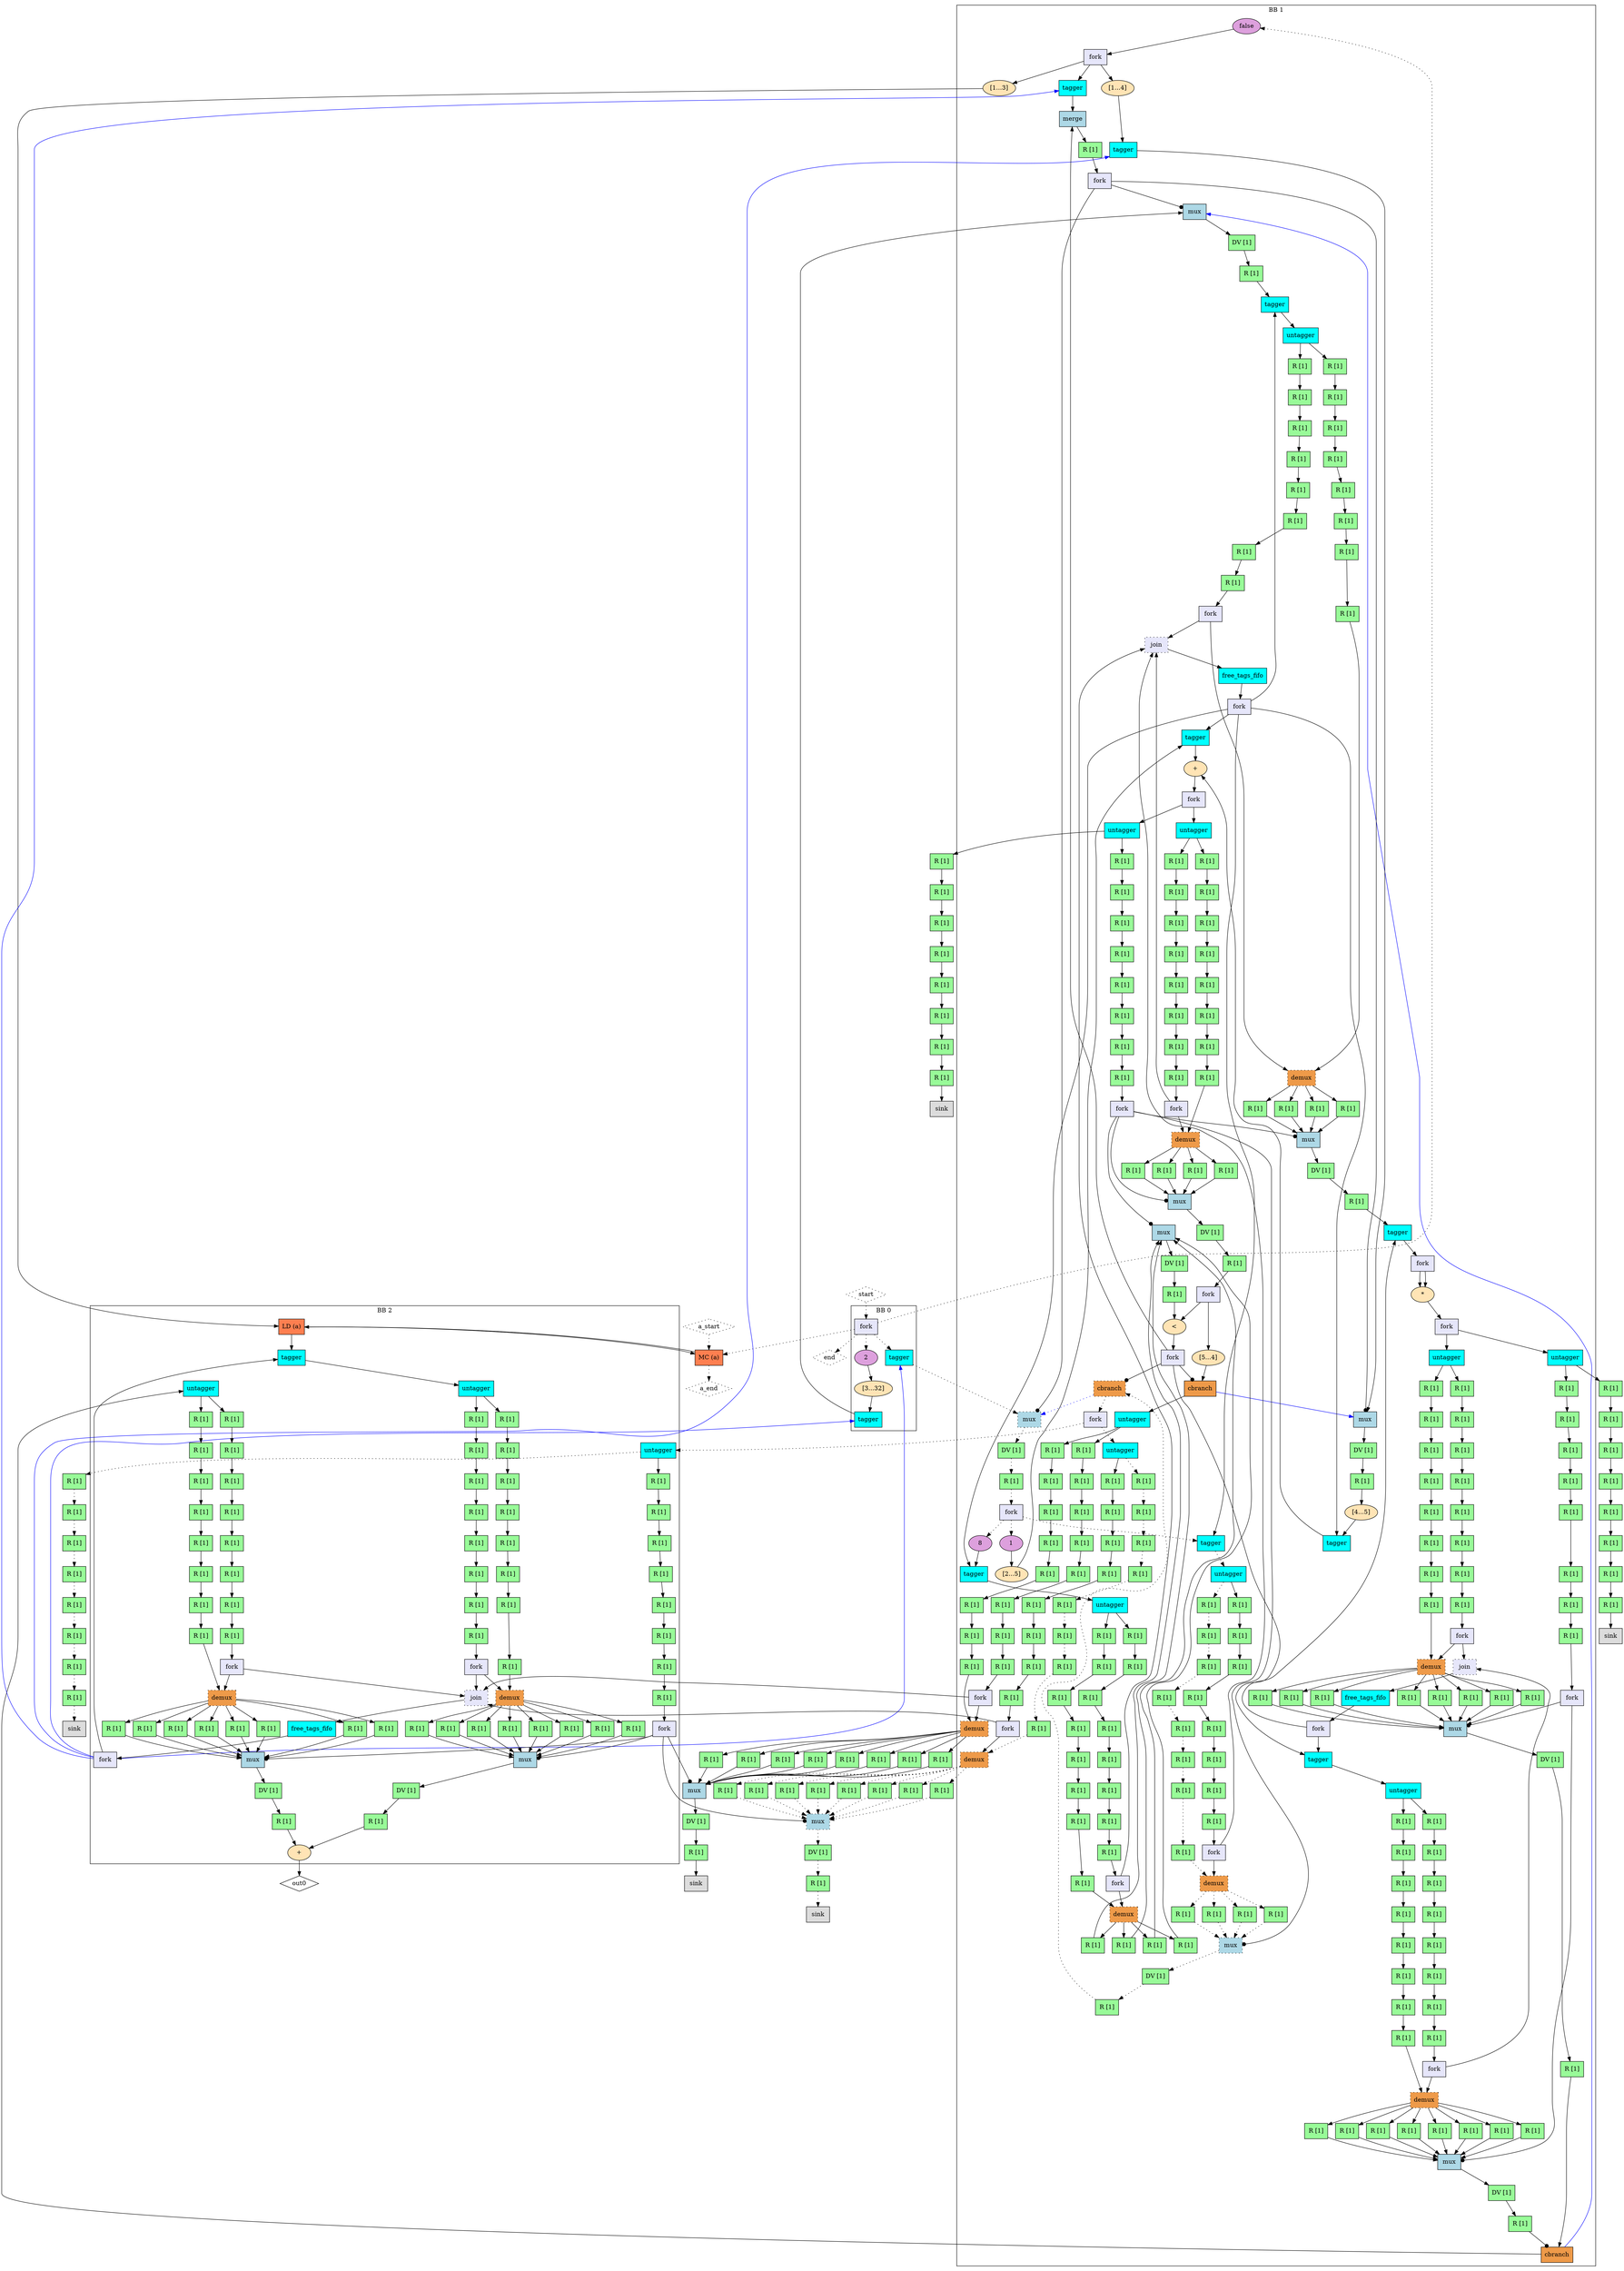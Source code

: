 Digraph G {
  splines=spline
  compound=true
  "a_start" ["style"="dotted", "shape"="diamond", "label"="a_start", "mlir_op"="handshake.func"]
  "start" ["style"="dotted", "shape"="diamond", "label"="start", "mlir_op"="handshake.func"]
  "out0" ["style"="solid", "shape"="diamond", "label"="out0", "mlir_op"="handshake.func"]
  "a_end" ["style"="dotted", "shape"="diamond", "label"="a_end", "mlir_op"="handshake.func"]
  "end" ["style"="dotted", "shape"="diamond", "label"="end", "mlir_op"="handshake.func"]
  "mem_controller1" ["style"="filled", "fillcolor"="coral", "shape"="box", "label"="MC (a)", "mlir_op"="handshake.mem_controller"]
  "buffer1" ["style"="filled", "fillcolor"="palegreen", "shape"="box", "label"="R [1]", "mlir_op"="handshake.buffer"]
  "buffer2" ["style"="filled", "fillcolor"="palegreen", "shape"="box", "label"="R [1]", "mlir_op"="handshake.buffer"]
  "buffer3" ["style"="filled", "fillcolor"="palegreen", "shape"="box", "label"="R [1]", "mlir_op"="handshake.buffer"]
  "buffer4" ["style"="filled", "fillcolor"="palegreen", "shape"="box", "label"="R [1]", "mlir_op"="handshake.buffer"]
  "buffer5" ["style"="filled", "fillcolor"="palegreen", "shape"="box", "label"="R [1]", "mlir_op"="handshake.buffer"]
  "buffer6" ["style"="filled", "fillcolor"="palegreen", "shape"="box", "label"="R [1]", "mlir_op"="handshake.buffer"]
  "buffer7" ["style"="filled", "fillcolor"="palegreen", "shape"="box", "label"="R [1]", "mlir_op"="handshake.buffer"]
  "buffer8" ["style"="filled", "fillcolor"="palegreen", "shape"="box", "label"="R [1]", "mlir_op"="handshake.buffer"]
  "sink0" ["style"="filled", "fillcolor"="gainsboro", "shape"="box", "label"="sink", "mlir_op"="handshake.sink"]
  "buffer33" ["style"="filled", "fillcolor"="palegreen", "shape"="box", "label"="R [1]", "mlir_op"="handshake.buffer"]
  "buffer34" ["style"="filled", "fillcolor"="palegreen", "shape"="box", "label"="R [1]", "mlir_op"="handshake.buffer"]
  "buffer35" ["style"="filled", "fillcolor"="palegreen", "shape"="box", "label"="R [1]", "mlir_op"="handshake.buffer"]
  "buffer36" ["style"="filled", "fillcolor"="palegreen", "shape"="box", "label"="R [1]", "mlir_op"="handshake.buffer"]
  "buffer37" ["style"="filled", "fillcolor"="palegreen", "shape"="box", "label"="R [1]", "mlir_op"="handshake.buffer"]
  "buffer38" ["style"="filled", "fillcolor"="palegreen", "shape"="box", "label"="R [1]", "mlir_op"="handshake.buffer"]
  "buffer39" ["style"="filled", "fillcolor"="palegreen", "shape"="box", "label"="R [1]", "mlir_op"="handshake.buffer"]
  "buffer40" ["style"="filled", "fillcolor"="palegreen", "shape"="box", "label"="R [1]", "mlir_op"="handshake.buffer"]
  "mux1" ["style"="filled, dotted", "fillcolor"="lightblue", "shape"="box", "label"="mux", "mlir_op"="handshake.mux"]
  "buffer41" ["style"="filled", "fillcolor"="palegreen", "shape"="box", "label"="DV [1]", "mlir_op"="handshake.buffer"]
  "buffer42" ["style"="filled", "fillcolor"="palegreen", "shape"="box", "label"="R [1]", "mlir_op"="handshake.buffer"]
  "sink1" ["style"="filled", "fillcolor"="gainsboro", "shape"="box", "label"="sink", "mlir_op"="handshake.sink"]
  "buffer59" ["style"="filled", "fillcolor"="palegreen", "shape"="box", "label"="R [1]", "mlir_op"="handshake.buffer"]
  "buffer60" ["style"="filled", "fillcolor"="palegreen", "shape"="box", "label"="R [1]", "mlir_op"="handshake.buffer"]
  "buffer61" ["style"="filled", "fillcolor"="palegreen", "shape"="box", "label"="R [1]", "mlir_op"="handshake.buffer"]
  "buffer62" ["style"="filled", "fillcolor"="palegreen", "shape"="box", "label"="R [1]", "mlir_op"="handshake.buffer"]
  "buffer63" ["style"="filled", "fillcolor"="palegreen", "shape"="box", "label"="R [1]", "mlir_op"="handshake.buffer"]
  "buffer64" ["style"="filled", "fillcolor"="palegreen", "shape"="box", "label"="R [1]", "mlir_op"="handshake.buffer"]
  "buffer65" ["style"="filled", "fillcolor"="palegreen", "shape"="box", "label"="R [1]", "mlir_op"="handshake.buffer"]
  "buffer66" ["style"="filled", "fillcolor"="palegreen", "shape"="box", "label"="R [1]", "mlir_op"="handshake.buffer"]
  "mux4" ["style"="filled", "fillcolor"="lightblue", "shape"="box", "label"="mux", "mlir_op"="handshake.mux"]
  "buffer67" ["style"="filled", "fillcolor"="palegreen", "shape"="box", "label"="DV [1]", "mlir_op"="handshake.buffer"]
  "buffer68" ["style"="filled", "fillcolor"="palegreen", "shape"="box", "label"="R [1]", "mlir_op"="handshake.buffer"]
  "sink2" ["style"="filled", "fillcolor"="gainsboro", "shape"="box", "label"="sink", "mlir_op"="handshake.sink"]
  "buffer127" ["style"="filled", "fillcolor"="palegreen", "shape"="box", "label"="R [1]", "mlir_op"="handshake.buffer"]
  "buffer128" ["style"="filled", "fillcolor"="palegreen", "shape"="box", "label"="R [1]", "mlir_op"="handshake.buffer"]
  "buffer129" ["style"="filled", "fillcolor"="palegreen", "shape"="box", "label"="R [1]", "mlir_op"="handshake.buffer"]
  "buffer130" ["style"="filled", "fillcolor"="palegreen", "shape"="box", "label"="R [1]", "mlir_op"="handshake.buffer"]
  "buffer131" ["style"="filled", "fillcolor"="palegreen", "shape"="box", "label"="R [1]", "mlir_op"="handshake.buffer"]
  "buffer132" ["style"="filled", "fillcolor"="palegreen", "shape"="box", "label"="R [1]", "mlir_op"="handshake.buffer"]
  "buffer133" ["style"="filled", "fillcolor"="palegreen", "shape"="box", "label"="R [1]", "mlir_op"="handshake.buffer"]
  "buffer134" ["style"="filled", "fillcolor"="palegreen", "shape"="box", "label"="R [1]", "mlir_op"="handshake.buffer"]
  "sink3" ["style"="filled", "fillcolor"="gainsboro", "shape"="box", "label"="sink", "mlir_op"="handshake.sink"]
  "buffer195" ["style"="filled", "fillcolor"="palegreen", "shape"="box", "label"="R [1]", "mlir_op"="handshake.buffer"]
  "buffer196" ["style"="filled", "fillcolor"="palegreen", "shape"="box", "label"="R [1]", "mlir_op"="handshake.buffer"]
  "buffer197" ["style"="filled", "fillcolor"="palegreen", "shape"="box", "label"="R [1]", "mlir_op"="handshake.buffer"]
  "buffer198" ["style"="filled", "fillcolor"="palegreen", "shape"="box", "label"="R [1]", "mlir_op"="handshake.buffer"]
  "buffer199" ["style"="filled", "fillcolor"="palegreen", "shape"="box", "label"="R [1]", "mlir_op"="handshake.buffer"]
  "buffer200" ["style"="filled", "fillcolor"="palegreen", "shape"="box", "label"="R [1]", "mlir_op"="handshake.buffer"]
  "buffer201" ["style"="filled", "fillcolor"="palegreen", "shape"="box", "label"="R [1]", "mlir_op"="handshake.buffer"]
  "buffer202" ["style"="filled", "fillcolor"="palegreen", "shape"="box", "label"="R [1]", "mlir_op"="handshake.buffer"]
  "sink4" ["style"="filled", "fillcolor"="gainsboro", "shape"="box", "label"="sink", "mlir_op"="handshake.sink"]
  "a_start" -> "mem_controller1" ["dir"="both", "style"="dotted", "arrowhead"="normal", "from_idx"="1", "to"="memStart", "arrowtail"="none", "from"="a_start", "to_idx"="1"]
  "start" -> "fork0" ["dir"="both", "style"="dotted", "arrowhead"="normal", "from_idx"="2", "to"="ins", "arrowtail"="none", "from"="start", "to_idx"="0"]
  "fork0" -> "end" ["dir"="both", "style"="dotted", "arrowhead"="normal", "from_idx"="0", "to"="end", "arrowtail"="none", "from"="outs_0", "to_idx"="2"]
  "fork0" -> "constant0" ["dir"="both", "style"="dotted", "arrowhead"="normal", "from_idx"="2", "to"="ctrl", "arrowtail"="none", "from"="outs_2", "to_idx"="0"]
  "fork0" -> "mem_controller1" ["dir"="both", "style"="dotted", "arrowhead"="normal", "from_idx"="4", "to"="ctrlEnd", "arrowtail"="none", "from"="outs_4", "to_idx"="3"]
  "mem_controller1" -> "load0" ["dir"="both", "style"="solid", "arrowhead"="normal", "from_idx"="0", "to"="dataFromMem", "arrowtail"="none", "from"="ldData_0", "to_idx"="1"]
  "mem_controller1" -> "a_end" ["dir"="both", "style"="dotted", "arrowhead"="normal", "from_idx"="1", "to"="a_end", "arrowtail"="none", "from"="memEnd", "to_idx"="1"]
  "cond_br8" -> "untagger3" ["dir"="both", "style"="solid", "arrowhead"="normal", "from_idx"="1", "to"="ins", "arrowtail"="none", "from"="falseOut", "to_idx"="0"]
  "fork1" -> "untagger0" ["dir"="both", "style"="dotted", "arrowhead"="normal", "from_idx"="1", "to"="ins", "arrowtail"="none", "from"="outs_1", "to_idx"="0"]
  "extui0" -> "load0" ["dir"="both", "style"="solid", "arrowhead"="normal", "from_idx"="0", "to"="addrIn", "arrowtail"="none", "from"="outs", "to_idx"="0"]
  "fork4" -> "tagger4" ["dir"="both", "style"="solid", "arrowhead"="normal", "from_idx"="0", "color"="blue", "to"="tagIn", "arrowtail"="none", "from"="outs_0", "to_idx"="1"]
  "fork4" -> "tagger3" ["dir"="both", "style"="solid", "arrowhead"="normal", "from_idx"="1", "color"="blue", "to"="tagIn", "arrowtail"="none", "from"="outs_1", "to_idx"="1"]
  "fork4" -> "tagger2" ["dir"="both", "style"="solid", "arrowhead"="normal", "from_idx"="2", "color"="blue", "to"="tagIn", "arrowtail"="none", "from"="outs_2", "to_idx"="1"]
  "fork4" -> "tagger1" ["dir"="both", "style"="solid", "arrowhead"="normal", "from_idx"="3", "color"="blue", "to"="tagIn", "arrowtail"="none", "from"="outs_3", "to_idx"="1"]
  "tagger3" -> "mux2" ["dir"="both", "style"="solid", "arrowhead"="normal", "from_idx"="0", "to"="ins_0", "arrowtail"="none", "from"="outs", "to_idx"="1"]
  "tagger4" -> "mux0" ["dir"="both", "style"="dotted", "arrowhead"="normal", "from_idx"="0", "to"="ins_0", "arrowtail"="none", "from"="outs", "to_idx"="1"]
  "untagger0" -> "buffer1" ["dir"="both", "style"="dotted", "arrowhead"="normal", "from_idx"="0", "to"="ins", "arrowtail"="none", "from"="outs", "to_idx"="0"]
  "fork5" -> "mux4" ["dir"="both", "style"="solid", "arrowhead"="dot", "from_idx"="2", "to"="index", "arrowtail"="none", "from"="outs_2", "to_idx"="0"]
  "fork5" -> "mux1" ["dir"="both", "style"="solid", "arrowhead"="dot", "from_idx"="3", "to"="index", "arrowtail"="none", "from"="outs_3", "to_idx"="0"]
  "buffer1" -> "buffer2" ["dir"="both", "style"="dotted", "arrowhead"="normal", "from_idx"="0", "to"="ins", "arrowtail"="none", "from"="outs", "to_idx"="0"]
  "buffer2" -> "buffer3" ["dir"="both", "style"="dotted", "arrowhead"="normal", "from_idx"="0", "to"="ins", "arrowtail"="none", "from"="outs", "to_idx"="0"]
  "buffer3" -> "buffer4" ["dir"="both", "style"="dotted", "arrowhead"="normal", "from_idx"="0", "to"="ins", "arrowtail"="none", "from"="outs", "to_idx"="0"]
  "buffer4" -> "buffer5" ["dir"="both", "style"="dotted", "arrowhead"="normal", "from_idx"="0", "to"="ins", "arrowtail"="none", "from"="outs", "to_idx"="0"]
  "buffer5" -> "buffer6" ["dir"="both", "style"="dotted", "arrowhead"="normal", "from_idx"="0", "to"="ins", "arrowtail"="none", "from"="outs", "to_idx"="0"]
  "buffer6" -> "buffer7" ["dir"="both", "style"="dotted", "arrowhead"="normal", "from_idx"="0", "to"="ins", "arrowtail"="none", "from"="outs", "to_idx"="0"]
  "buffer7" -> "buffer8" ["dir"="both", "style"="dotted", "arrowhead"="normal", "from_idx"="0", "to"="ins", "arrowtail"="none", "from"="outs", "to_idx"="0"]
  "buffer8" -> "sink0" ["dir"="both", "style"="dotted", "arrowhead"="normal", "from_idx"="0", "to"="ins", "arrowtail"="none", "from"="outs", "to_idx"="0"]
  "fork6" -> "join0" ["dir"="both", "style"="solid", "arrowhead"="normal", "from_idx"="0", "to"="ins_0", "arrowtail"="none", "from"="outs_0", "to_idx"="0"]
  "demux0" -> "buffer33" ["dir"="both", "style"="dotted", "arrowhead"="normal", "from_idx"="0", "to"="ins", "arrowtail"="none", "from"="outs_0", "to_idx"="0"]
  "demux0" -> "buffer34" ["dir"="both", "style"="dotted", "arrowhead"="normal", "from_idx"="1", "to"="ins", "arrowtail"="none", "from"="outs_1", "to_idx"="0"]
  "demux0" -> "buffer35" ["dir"="both", "style"="dotted", "arrowhead"="normal", "from_idx"="2", "to"="ins", "arrowtail"="none", "from"="outs_2", "to_idx"="0"]
  "demux0" -> "buffer36" ["dir"="both", "style"="dotted", "arrowhead"="normal", "from_idx"="3", "to"="ins", "arrowtail"="none", "from"="outs_3", "to_idx"="0"]
  "demux0" -> "buffer37" ["dir"="both", "style"="dotted", "arrowhead"="normal", "from_idx"="4", "to"="ins", "arrowtail"="none", "from"="outs_4", "to_idx"="0"]
  "demux0" -> "buffer38" ["dir"="both", "style"="dotted", "arrowhead"="normal", "from_idx"="5", "to"="ins", "arrowtail"="none", "from"="outs_5", "to_idx"="0"]
  "demux0" -> "buffer39" ["dir"="both", "style"="dotted", "arrowhead"="normal", "from_idx"="6", "to"="ins", "arrowtail"="none", "from"="outs_6", "to_idx"="0"]
  "demux0" -> "buffer40" ["dir"="both", "style"="dotted", "arrowhead"="normal", "from_idx"="7", "to"="ins", "arrowtail"="none", "from"="outs_7", "to_idx"="0"]
  "buffer33" -> "mux1" ["dir"="both", "style"="dotted", "arrowhead"="normal", "from_idx"="0", "to"="ins_0", "arrowtail"="none", "from"="outs", "to_idx"="1"]
  "buffer34" -> "mux1" ["dir"="both", "style"="dotted", "arrowhead"="normal", "from_idx"="0", "to"="ins_1", "arrowtail"="none", "from"="outs", "to_idx"="2"]
  "buffer35" -> "mux1" ["dir"="both", "style"="dotted", "arrowhead"="normal", "from_idx"="0", "to"="ins_2", "arrowtail"="none", "from"="outs", "to_idx"="3"]
  "buffer36" -> "mux1" ["dir"="both", "style"="dotted", "arrowhead"="normal", "from_idx"="0", "to"="ins_3", "arrowtail"="none", "from"="outs", "to_idx"="4"]
  "buffer37" -> "mux1" ["dir"="both", "style"="dotted", "arrowhead"="normal", "from_idx"="0", "to"="ins_4", "arrowtail"="none", "from"="outs", "to_idx"="5"]
  "buffer38" -> "mux1" ["dir"="both", "style"="dotted", "arrowhead"="normal", "from_idx"="0", "to"="ins_5", "arrowtail"="none", "from"="outs", "to_idx"="6"]
  "buffer39" -> "mux1" ["dir"="both", "style"="dotted", "arrowhead"="normal", "from_idx"="0", "to"="ins_6", "arrowtail"="none", "from"="outs", "to_idx"="7"]
  "buffer40" -> "mux1" ["dir"="both", "style"="dotted", "arrowhead"="normal", "from_idx"="0", "to"="ins_7", "arrowtail"="none", "from"="outs", "to_idx"="8"]
  "mux1" -> "buffer41" ["dir"="both", "style"="dotted", "arrowhead"="normal", "from_idx"="0", "to"="ins", "arrowtail"="none", "from"="outs", "to_idx"="0"]
  "buffer41" -> "buffer42" ["dir"="both", "style"="dotted", "arrowhead"="normal", "from_idx"="0", "to"="ins", "arrowtail"="none", "from"="outs", "to_idx"="0"]
  "buffer42" -> "sink1" ["dir"="both", "style"="dotted", "arrowhead"="normal", "from_idx"="0", "to"="ins", "arrowtail"="none", "from"="outs", "to_idx"="0"]
  "fork7" -> "join0" ["dir"="both", "style"="solid", "arrowhead"="normal", "from_idx"="0", "to"="ins_1", "arrowtail"="none", "from"="outs_0", "to_idx"="1"]
  "demux1" -> "buffer59" ["dir"="both", "style"="solid", "arrowhead"="normal", "from_idx"="0", "to"="ins", "arrowtail"="none", "from"="outs_0", "to_idx"="0"]
  "demux1" -> "buffer60" ["dir"="both", "style"="solid", "arrowhead"="normal", "from_idx"="1", "to"="ins", "arrowtail"="none", "from"="outs_1", "to_idx"="0"]
  "demux1" -> "buffer61" ["dir"="both", "style"="solid", "arrowhead"="normal", "from_idx"="2", "to"="ins", "arrowtail"="none", "from"="outs_2", "to_idx"="0"]
  "demux1" -> "buffer62" ["dir"="both", "style"="solid", "arrowhead"="normal", "from_idx"="3", "to"="ins", "arrowtail"="none", "from"="outs_3", "to_idx"="0"]
  "demux1" -> "buffer63" ["dir"="both", "style"="solid", "arrowhead"="normal", "from_idx"="4", "to"="ins", "arrowtail"="none", "from"="outs_4", "to_idx"="0"]
  "demux1" -> "buffer64" ["dir"="both", "style"="solid", "arrowhead"="normal", "from_idx"="5", "to"="ins", "arrowtail"="none", "from"="outs_5", "to_idx"="0"]
  "demux1" -> "buffer65" ["dir"="both", "style"="solid", "arrowhead"="normal", "from_idx"="6", "to"="ins", "arrowtail"="none", "from"="outs_6", "to_idx"="0"]
  "demux1" -> "buffer66" ["dir"="both", "style"="solid", "arrowhead"="normal", "from_idx"="7", "to"="ins", "arrowtail"="none", "from"="outs_7", "to_idx"="0"]
  "buffer59" -> "mux4" ["dir"="both", "style"="solid", "arrowhead"="normal", "from_idx"="0", "to"="ins_0", "arrowtail"="none", "from"="outs", "to_idx"="1"]
  "buffer60" -> "mux4" ["dir"="both", "style"="solid", "arrowhead"="normal", "from_idx"="0", "to"="ins_1", "arrowtail"="none", "from"="outs", "to_idx"="2"]
  "buffer61" -> "mux4" ["dir"="both", "style"="solid", "arrowhead"="normal", "from_idx"="0", "to"="ins_2", "arrowtail"="none", "from"="outs", "to_idx"="3"]
  "buffer62" -> "mux4" ["dir"="both", "style"="solid", "arrowhead"="normal", "from_idx"="0", "to"="ins_3", "arrowtail"="none", "from"="outs", "to_idx"="4"]
  "buffer63" -> "mux4" ["dir"="both", "style"="solid", "arrowhead"="normal", "from_idx"="0", "to"="ins_4", "arrowtail"="none", "from"="outs", "to_idx"="5"]
  "buffer64" -> "mux4" ["dir"="both", "style"="solid", "arrowhead"="normal", "from_idx"="0", "to"="ins_5", "arrowtail"="none", "from"="outs", "to_idx"="6"]
  "buffer65" -> "mux4" ["dir"="both", "style"="solid", "arrowhead"="normal", "from_idx"="0", "to"="ins_6", "arrowtail"="none", "from"="outs", "to_idx"="7"]
  "buffer66" -> "mux4" ["dir"="both", "style"="solid", "arrowhead"="normal", "from_idx"="0", "to"="ins_7", "arrowtail"="none", "from"="outs", "to_idx"="8"]
  "mux4" -> "buffer67" ["dir"="both", "style"="solid", "arrowhead"="normal", "from_idx"="0", "to"="ins", "arrowtail"="none", "from"="outs", "to_idx"="0"]
  "buffer67" -> "buffer68" ["dir"="both", "style"="solid", "arrowhead"="normal", "from_idx"="0", "to"="ins", "arrowtail"="none", "from"="outs", "to_idx"="0"]
  "buffer68" -> "sink2" ["dir"="both", "style"="solid", "arrowhead"="normal", "from_idx"="0", "to"="ins", "arrowtail"="none", "from"="outs", "to_idx"="0"]
  "untagger5" -> "buffer127" ["dir"="both", "style"="solid", "arrowhead"="normal", "from_idx"="0", "to"="ins", "arrowtail"="none", "from"="outs", "to_idx"="0"]
  "buffer127" -> "buffer128" ["dir"="both", "style"="solid", "arrowhead"="normal", "from_idx"="0", "to"="ins", "arrowtail"="none", "from"="outs", "to_idx"="0"]
  "buffer128" -> "buffer129" ["dir"="both", "style"="solid", "arrowhead"="normal", "from_idx"="0", "to"="ins", "arrowtail"="none", "from"="outs", "to_idx"="0"]
  "buffer129" -> "buffer130" ["dir"="both", "style"="solid", "arrowhead"="normal", "from_idx"="0", "to"="ins", "arrowtail"="none", "from"="outs", "to_idx"="0"]
  "buffer130" -> "buffer131" ["dir"="both", "style"="solid", "arrowhead"="normal", "from_idx"="0", "to"="ins", "arrowtail"="none", "from"="outs", "to_idx"="0"]
  "buffer131" -> "buffer132" ["dir"="both", "style"="solid", "arrowhead"="normal", "from_idx"="0", "to"="ins", "arrowtail"="none", "from"="outs", "to_idx"="0"]
  "buffer132" -> "buffer133" ["dir"="both", "style"="solid", "arrowhead"="normal", "from_idx"="0", "to"="ins", "arrowtail"="none", "from"="outs", "to_idx"="0"]
  "buffer133" -> "buffer134" ["dir"="both", "style"="solid", "arrowhead"="normal", "from_idx"="0", "to"="ins", "arrowtail"="none", "from"="outs", "to_idx"="0"]
  "buffer134" -> "sink3" ["dir"="both", "style"="solid", "arrowhead"="normal", "from_idx"="0", "to"="ins", "arrowtail"="none", "from"="outs", "to_idx"="0"]
  "untagger8" -> "buffer195" ["dir"="both", "style"="solid", "arrowhead"="normal", "from_idx"="0", "to"="ins", "arrowtail"="none", "from"="outs", "to_idx"="0"]
  "buffer195" -> "buffer196" ["dir"="both", "style"="solid", "arrowhead"="normal", "from_idx"="0", "to"="ins", "arrowtail"="none", "from"="outs", "to_idx"="0"]
  "buffer196" -> "buffer197" ["dir"="both", "style"="solid", "arrowhead"="normal", "from_idx"="0", "to"="ins", "arrowtail"="none", "from"="outs", "to_idx"="0"]
  "buffer197" -> "buffer198" ["dir"="both", "style"="solid", "arrowhead"="normal", "from_idx"="0", "to"="ins", "arrowtail"="none", "from"="outs", "to_idx"="0"]
  "buffer198" -> "buffer199" ["dir"="both", "style"="solid", "arrowhead"="normal", "from_idx"="0", "to"="ins", "arrowtail"="none", "from"="outs", "to_idx"="0"]
  "buffer199" -> "buffer200" ["dir"="both", "style"="solid", "arrowhead"="normal", "from_idx"="0", "to"="ins", "arrowtail"="none", "from"="outs", "to_idx"="0"]
  "buffer200" -> "buffer201" ["dir"="both", "style"="solid", "arrowhead"="normal", "from_idx"="0", "to"="ins", "arrowtail"="none", "from"="outs", "to_idx"="0"]
  "buffer201" -> "buffer202" ["dir"="both", "style"="solid", "arrowhead"="normal", "from_idx"="0", "to"="ins", "arrowtail"="none", "from"="outs", "to_idx"="0"]
  "buffer202" -> "sink4" ["dir"="both", "style"="solid", "arrowhead"="normal", "from_idx"="0", "to"="ins", "arrowtail"="none", "from"="outs", "to_idx"="0"]
  "load0" -> "mem_controller1" ["dir"="both", "style"="solid", "arrowhead"="normal", "from_idx"="0", "to"="ldAddr_0", "arrowtail"="none", "from"="addrOut", "to_idx"="2"]
  "addi0" -> "out0" ["dir"="both", "style"="solid", "arrowhead"="normal", "from_idx"="0", "to"="out0", "arrowtail"="none", "from"="result", "to_idx"="0"]
  subgraph cluster0 {
    graph ["label"="BB 0"]
    "fork0" ["style"="filled", "fillcolor"="lavender", "shape"="box", "label"="fork", "mlir_op"="handshake.fork"]
    "constant1" ["style"="filled", "fillcolor"="plum", "shape"="oval", "label"="2", "mlir_op"="handshake.constant"]
    "extsi0" ["style"="filled", "fillcolor"="moccasin", "shape"="oval", "label"="[3...32]", "mlir_op"="handshake.extsi"]
    "tagger3" ["style"="filled", "fillcolor"="cyan", "shape"="box", "label"="tagger", "mlir_op"="handshake.tagger"]
    "tagger4" ["style"="filled", "fillcolor"="cyan", "shape"="box", "label"="tagger", "mlir_op"="handshake.tagger"]
    "fork0" -> "tagger4" ["dir"="both", "style"="dotted", "arrowhead"="normal", "from_idx"="1", "to"="ins", "arrowtail"="none", "from"="outs_1", "to_idx"="0"]
    "fork0" -> "constant1" ["dir"="both", "style"="dotted", "arrowhead"="normal", "from_idx"="3", "to"="ctrl", "arrowtail"="none", "from"="outs_3", "to_idx"="0"]
    "constant1" -> "extsi0" ["dir"="both", "style"="solid", "arrowhead"="normal", "from_idx"="0", "to"="ins", "arrowtail"="none", "from"="outs", "to_idx"="0"]
    "extsi0" -> "tagger3" ["dir"="both", "style"="solid", "arrowhead"="normal", "from_idx"="0", "to"="ins", "arrowtail"="none", "from"="outs", "to_idx"="0"]
  }
  subgraph cluster1 {
    graph ["label"="BB 1"]
    "cond_br7" ["style"="filled", "fillcolor"="tan2", "shape"="box", "label"="cbranch", "mlir_op"="handshake.cond_br"]
    "buffer167" ["style"="filled", "fillcolor"="palegreen", "shape"="box", "label"="DV [1]", "mlir_op"="handshake.buffer"]
    "buffer168" ["style"="filled", "fillcolor"="palegreen", "shape"="box", "label"="R [1]", "mlir_op"="handshake.buffer"]
    "buffer193" ["style"="filled", "fillcolor"="palegreen", "shape"="box", "label"="DV [1]", "mlir_op"="handshake.buffer"]
    "buffer194" ["style"="filled", "fillcolor"="palegreen", "shape"="box", "label"="R [1]", "mlir_op"="handshake.buffer"]
    "cond_br8" ["style"="filled", "fillcolor"="tan2", "shape"="box", "label"="cbranch", "mlir_op"="handshake.cond_br"]
    "buffer253" ["style"="filled", "fillcolor"="palegreen", "shape"="box", "label"="DV [1]", "mlir_op"="handshake.buffer"]
    "buffer254" ["style"="filled", "fillcolor"="palegreen", "shape"="box", "label"="R [1]", "mlir_op"="handshake.buffer"]
    "cond_br9" ["style"="filled, dotted", "fillcolor"="tan2", "shape"="box", "label"="cbranch", "mlir_op"="handshake.cond_br"]
    "fork1" ["style"="filled", "fillcolor"="lavender", "shape"="box", "label"="fork", "mlir_op"="handshake.fork"]
    "constant0" ["style"="filled", "fillcolor"="plum", "shape"="oval", "label"="false", "mlir_op"="handshake.constant"]
    "fork2" ["style"="filled", "fillcolor"="lavender", "shape"="box", "label"="fork", "mlir_op"="handshake.fork"]
    "extsi5" ["style"="filled", "fillcolor"="moccasin", "shape"="oval", "label"="[1...4]", "mlir_op"="handshake.extsi"]
    "extui0" ["style"="filled", "fillcolor"="moccasin", "shape"="oval", "label"="[1...3]", "mlir_op"="handshake.extui"]
    "merge0" ["style"="filled", "fillcolor"="lightblue", "shape"="box", "label"="merge", "mlir_op"="handshake.merge"]
    "buffer0" ["style"="filled", "fillcolor"="palegreen", "shape"="box", "label"="R [1]", "mlir_op"="handshake.buffer"]
    "fork3" ["style"="filled", "fillcolor"="lavender", "shape"="box", "label"="fork", "mlir_op"="handshake.fork"]
    "tagger1" ["style"="filled", "fillcolor"="cyan", "shape"="box", "label"="tagger", "mlir_op"="handshake.tagger"]
    "tagger2" ["style"="filled", "fillcolor"="cyan", "shape"="box", "label"="tagger", "mlir_op"="handshake.tagger"]
    "untagger1" ["style"="filled", "fillcolor"="cyan", "shape"="box", "label"="untagger", "mlir_op"="handshake.untagger"]
    "buffer25" ["style"="filled", "fillcolor"="palegreen", "shape"="box", "label"="R [1]", "mlir_op"="handshake.buffer"]
    "buffer26" ["style"="filled", "fillcolor"="palegreen", "shape"="box", "label"="R [1]", "mlir_op"="handshake.buffer"]
    "buffer27" ["style"="filled", "fillcolor"="palegreen", "shape"="box", "label"="R [1]", "mlir_op"="handshake.buffer"]
    "buffer28" ["style"="filled", "fillcolor"="palegreen", "shape"="box", "label"="R [1]", "mlir_op"="handshake.buffer"]
    "buffer29" ["style"="filled", "fillcolor"="palegreen", "shape"="box", "label"="R [1]", "mlir_op"="handshake.buffer"]
    "buffer30" ["style"="filled", "fillcolor"="palegreen", "shape"="box", "label"="R [1]", "mlir_op"="handshake.buffer"]
    "buffer31" ["style"="filled", "fillcolor"="palegreen", "shape"="box", "label"="R [1]", "mlir_op"="handshake.buffer"]
    "buffer32" ["style"="filled", "fillcolor"="palegreen", "shape"="box", "label"="R [1]", "mlir_op"="handshake.buffer"]
    "fork6" ["style"="filled", "fillcolor"="lavender", "shape"="box", "label"="fork", "mlir_op"="handshake.fork"]
    "buffer17" ["style"="filled", "fillcolor"="palegreen", "shape"="box", "label"="R [1]", "mlir_op"="handshake.buffer"]
    "buffer18" ["style"="filled", "fillcolor"="palegreen", "shape"="box", "label"="R [1]", "mlir_op"="handshake.buffer"]
    "buffer19" ["style"="filled", "fillcolor"="palegreen", "shape"="box", "label"="R [1]", "mlir_op"="handshake.buffer"]
    "buffer20" ["style"="filled", "fillcolor"="palegreen", "shape"="box", "label"="R [1]", "mlir_op"="handshake.buffer"]
    "buffer21" ["style"="filled", "fillcolor"="palegreen", "shape"="box", "label"="R [1]", "mlir_op"="handshake.buffer"]
    "buffer22" ["style"="filled", "fillcolor"="palegreen", "shape"="box", "label"="R [1]", "mlir_op"="handshake.buffer"]
    "buffer23" ["style"="filled", "fillcolor"="palegreen", "shape"="box", "label"="R [1]", "mlir_op"="handshake.buffer"]
    "buffer24" ["style"="filled", "fillcolor"="palegreen", "shape"="box", "label"="R [1]", "mlir_op"="handshake.buffer"]
    "demux0" ["style"="filled, dotted", "fillcolor"="tan2", "shape"="box", "label"="demux", "mlir_op"="handshake.demux"]
    "untagger2" ["style"="filled", "fillcolor"="cyan", "shape"="box", "label"="untagger", "mlir_op"="handshake.untagger"]
    "buffer51" ["style"="filled", "fillcolor"="palegreen", "shape"="box", "label"="R [1]", "mlir_op"="handshake.buffer"]
    "buffer52" ["style"="filled", "fillcolor"="palegreen", "shape"="box", "label"="R [1]", "mlir_op"="handshake.buffer"]
    "buffer53" ["style"="filled", "fillcolor"="palegreen", "shape"="box", "label"="R [1]", "mlir_op"="handshake.buffer"]
    "buffer54" ["style"="filled", "fillcolor"="palegreen", "shape"="box", "label"="R [1]", "mlir_op"="handshake.buffer"]
    "buffer55" ["style"="filled", "fillcolor"="palegreen", "shape"="box", "label"="R [1]", "mlir_op"="handshake.buffer"]
    "buffer56" ["style"="filled", "fillcolor"="palegreen", "shape"="box", "label"="R [1]", "mlir_op"="handshake.buffer"]
    "buffer57" ["style"="filled", "fillcolor"="palegreen", "shape"="box", "label"="R [1]", "mlir_op"="handshake.buffer"]
    "buffer58" ["style"="filled", "fillcolor"="palegreen", "shape"="box", "label"="R [1]", "mlir_op"="handshake.buffer"]
    "fork7" ["style"="filled", "fillcolor"="lavender", "shape"="box", "label"="fork", "mlir_op"="handshake.fork"]
    "buffer43" ["style"="filled", "fillcolor"="palegreen", "shape"="box", "label"="R [1]", "mlir_op"="handshake.buffer"]
    "buffer44" ["style"="filled", "fillcolor"="palegreen", "shape"="box", "label"="R [1]", "mlir_op"="handshake.buffer"]
    "buffer45" ["style"="filled", "fillcolor"="palegreen", "shape"="box", "label"="R [1]", "mlir_op"="handshake.buffer"]
    "buffer46" ["style"="filled", "fillcolor"="palegreen", "shape"="box", "label"="R [1]", "mlir_op"="handshake.buffer"]
    "buffer47" ["style"="filled", "fillcolor"="palegreen", "shape"="box", "label"="R [1]", "mlir_op"="handshake.buffer"]
    "buffer48" ["style"="filled", "fillcolor"="palegreen", "shape"="box", "label"="R [1]", "mlir_op"="handshake.buffer"]
    "buffer49" ["style"="filled", "fillcolor"="palegreen", "shape"="box", "label"="R [1]", "mlir_op"="handshake.buffer"]
    "buffer50" ["style"="filled", "fillcolor"="palegreen", "shape"="box", "label"="R [1]", "mlir_op"="handshake.buffer"]
    "demux1" ["style"="filled, dotted", "fillcolor"="tan2", "shape"="box", "label"="demux", "mlir_op"="handshake.demux"]
    "mux0" ["style"="filled, dotted", "fillcolor"="lightblue", "shape"="box", "label"="mux", "mlir_op"="handshake.mux"]
    "buffer121" ["style"="filled", "fillcolor"="palegreen", "shape"="box", "label"="DV [1]", "mlir_op"="handshake.buffer"]
    "buffer122" ["style"="filled", "fillcolor"="palegreen", "shape"="box", "label"="R [1]", "mlir_op"="handshake.buffer"]
    "fork10" ["style"="filled", "fillcolor"="lavender", "shape"="box", "label"="fork", "mlir_op"="handshake.fork"]
    "mux2" ["style"="filled", "fillcolor"="lightblue", "shape"="box", "label"="mux", "mlir_op"="handshake.mux"]
    "mux3" ["style"="filled", "fillcolor"="lightblue", "shape"="box", "label"="mux", "mlir_op"="handshake.mux"]
    "buffer125" ["style"="filled", "fillcolor"="palegreen", "shape"="box", "label"="DV [1]", "mlir_op"="handshake.buffer"]
    "buffer126" ["style"="filled", "fillcolor"="palegreen", "shape"="box", "label"="R [1]", "mlir_op"="handshake.buffer"]
    "extsi6" ["style"="filled", "fillcolor"="moccasin", "shape"="oval", "label"="[4...5]", "mlir_op"="handshake.extsi"]
    "constant7" ["style"="filled", "fillcolor"="plum", "shape"="oval", "label"="8", "mlir_op"="handshake.constant"]
    "constant8" ["style"="filled", "fillcolor"="plum", "shape"="oval", "label"="1", "mlir_op"="handshake.constant"]
    "extsi7" ["style"="filled", "fillcolor"="moccasin", "shape"="oval", "label"="[2...5]", "mlir_op"="handshake.extsi"]
    "free_tags_fifo1" ["style"="filled", "fillcolor"="cyan", "shape"="box", "label"="free_tags_fifo", "mlir_op"="handshake.free_tags_fifo"]
    "fork11" ["style"="filled", "fillcolor"="lavender", "shape"="box", "label"="fork", "mlir_op"="handshake.fork"]
    "buffer297" ["style"="filled", "fillcolor"="palegreen", "shape"="box", "label"="DV [1]", "mlir_op"="handshake.buffer"]
    "buffer298" ["style"="filled", "fillcolor"="palegreen", "shape"="box", "label"="R [1]", "mlir_op"="handshake.buffer"]
    "tagger5" ["style"="filled", "fillcolor"="cyan", "shape"="box", "label"="tagger", "mlir_op"="handshake.tagger"]
    "fork12" ["style"="filled", "fillcolor"="lavender", "shape"="box", "label"="fork", "mlir_op"="handshake.fork"]
    "tagger6" ["style"="filled", "fillcolor"="cyan", "shape"="box", "label"="tagger", "mlir_op"="handshake.tagger"]
    "untagger5" ["style"="filled", "fillcolor"="cyan", "shape"="box", "label"="untagger", "mlir_op"="handshake.untagger"]
    "buffer135" ["style"="filled", "fillcolor"="palegreen", "shape"="box", "label"="R [1]", "mlir_op"="handshake.buffer"]
    "buffer136" ["style"="filled", "fillcolor"="palegreen", "shape"="box", "label"="R [1]", "mlir_op"="handshake.buffer"]
    "buffer137" ["style"="filled", "fillcolor"="palegreen", "shape"="box", "label"="R [1]", "mlir_op"="handshake.buffer"]
    "buffer138" ["style"="filled", "fillcolor"="palegreen", "shape"="box", "label"="R [1]", "mlir_op"="handshake.buffer"]
    "buffer139" ["style"="filled", "fillcolor"="palegreen", "shape"="box", "label"="R [1]", "mlir_op"="handshake.buffer"]
    "buffer140" ["style"="filled", "fillcolor"="palegreen", "shape"="box", "label"="R [1]", "mlir_op"="handshake.buffer"]
    "buffer141" ["style"="filled", "fillcolor"="palegreen", "shape"="box", "label"="R [1]", "mlir_op"="handshake.buffer"]
    "buffer142" ["style"="filled", "fillcolor"="palegreen", "shape"="box", "label"="R [1]", "mlir_op"="handshake.buffer"]
    "fork13" ["style"="filled", "fillcolor"="lavender", "shape"="box", "label"="fork", "mlir_op"="handshake.fork"]
    "untagger6" ["style"="filled", "fillcolor"="cyan", "shape"="box", "label"="untagger", "mlir_op"="handshake.untagger"]
    "buffer151" ["style"="filled", "fillcolor"="palegreen", "shape"="box", "label"="R [1]", "mlir_op"="handshake.buffer"]
    "buffer152" ["style"="filled", "fillcolor"="palegreen", "shape"="box", "label"="R [1]", "mlir_op"="handshake.buffer"]
    "buffer153" ["style"="filled", "fillcolor"="palegreen", "shape"="box", "label"="R [1]", "mlir_op"="handshake.buffer"]
    "buffer154" ["style"="filled", "fillcolor"="palegreen", "shape"="box", "label"="R [1]", "mlir_op"="handshake.buffer"]
    "buffer155" ["style"="filled", "fillcolor"="palegreen", "shape"="box", "label"="R [1]", "mlir_op"="handshake.buffer"]
    "buffer156" ["style"="filled", "fillcolor"="palegreen", "shape"="box", "label"="R [1]", "mlir_op"="handshake.buffer"]
    "buffer157" ["style"="filled", "fillcolor"="palegreen", "shape"="box", "label"="R [1]", "mlir_op"="handshake.buffer"]
    "buffer158" ["style"="filled", "fillcolor"="palegreen", "shape"="box", "label"="R [1]", "mlir_op"="handshake.buffer"]
    "fork14" ["style"="filled", "fillcolor"="lavender", "shape"="box", "label"="fork", "mlir_op"="handshake.fork"]
    "buffer143" ["style"="filled", "fillcolor"="palegreen", "shape"="box", "label"="R [1]", "mlir_op"="handshake.buffer"]
    "buffer144" ["style"="filled", "fillcolor"="palegreen", "shape"="box", "label"="R [1]", "mlir_op"="handshake.buffer"]
    "buffer145" ["style"="filled", "fillcolor"="palegreen", "shape"="box", "label"="R [1]", "mlir_op"="handshake.buffer"]
    "buffer146" ["style"="filled", "fillcolor"="palegreen", "shape"="box", "label"="R [1]", "mlir_op"="handshake.buffer"]
    "buffer147" ["style"="filled", "fillcolor"="palegreen", "shape"="box", "label"="R [1]", "mlir_op"="handshake.buffer"]
    "buffer148" ["style"="filled", "fillcolor"="palegreen", "shape"="box", "label"="R [1]", "mlir_op"="handshake.buffer"]
    "buffer149" ["style"="filled", "fillcolor"="palegreen", "shape"="box", "label"="R [1]", "mlir_op"="handshake.buffer"]
    "buffer150" ["style"="filled", "fillcolor"="palegreen", "shape"="box", "label"="R [1]", "mlir_op"="handshake.buffer"]
    "demux4" ["style"="filled, dotted", "fillcolor"="tan2", "shape"="box", "label"="demux", "mlir_op"="handshake.demux"]
    "buffer159" ["style"="filled", "fillcolor"="palegreen", "shape"="box", "label"="R [1]", "mlir_op"="handshake.buffer"]
    "buffer160" ["style"="filled", "fillcolor"="palegreen", "shape"="box", "label"="R [1]", "mlir_op"="handshake.buffer"]
    "buffer161" ["style"="filled", "fillcolor"="palegreen", "shape"="box", "label"="R [1]", "mlir_op"="handshake.buffer"]
    "buffer162" ["style"="filled", "fillcolor"="palegreen", "shape"="box", "label"="R [1]", "mlir_op"="handshake.buffer"]
    "buffer163" ["style"="filled", "fillcolor"="palegreen", "shape"="box", "label"="R [1]", "mlir_op"="handshake.buffer"]
    "buffer164" ["style"="filled", "fillcolor"="palegreen", "shape"="box", "label"="R [1]", "mlir_op"="handshake.buffer"]
    "buffer165" ["style"="filled", "fillcolor"="palegreen", "shape"="box", "label"="R [1]", "mlir_op"="handshake.buffer"]
    "buffer166" ["style"="filled", "fillcolor"="palegreen", "shape"="box", "label"="R [1]", "mlir_op"="handshake.buffer"]
    "mux7" ["style"="filled", "fillcolor"="lightblue", "shape"="box", "label"="mux", "mlir_op"="handshake.mux"]
    "untagger7" ["style"="filled", "fillcolor"="cyan", "shape"="box", "label"="untagger", "mlir_op"="handshake.untagger"]
    "buffer177" ["style"="filled", "fillcolor"="palegreen", "shape"="box", "label"="R [1]", "mlir_op"="handshake.buffer"]
    "buffer178" ["style"="filled", "fillcolor"="palegreen", "shape"="box", "label"="R [1]", "mlir_op"="handshake.buffer"]
    "buffer179" ["style"="filled", "fillcolor"="palegreen", "shape"="box", "label"="R [1]", "mlir_op"="handshake.buffer"]
    "buffer180" ["style"="filled", "fillcolor"="palegreen", "shape"="box", "label"="R [1]", "mlir_op"="handshake.buffer"]
    "buffer181" ["style"="filled", "fillcolor"="palegreen", "shape"="box", "label"="R [1]", "mlir_op"="handshake.buffer"]
    "buffer182" ["style"="filled", "fillcolor"="palegreen", "shape"="box", "label"="R [1]", "mlir_op"="handshake.buffer"]
    "buffer183" ["style"="filled", "fillcolor"="palegreen", "shape"="box", "label"="R [1]", "mlir_op"="handshake.buffer"]
    "buffer184" ["style"="filled", "fillcolor"="palegreen", "shape"="box", "label"="R [1]", "mlir_op"="handshake.buffer"]
    "fork15" ["style"="filled", "fillcolor"="lavender", "shape"="box", "label"="fork", "mlir_op"="handshake.fork"]
    "buffer169" ["style"="filled", "fillcolor"="palegreen", "shape"="box", "label"="R [1]", "mlir_op"="handshake.buffer"]
    "buffer170" ["style"="filled", "fillcolor"="palegreen", "shape"="box", "label"="R [1]", "mlir_op"="handshake.buffer"]
    "buffer171" ["style"="filled", "fillcolor"="palegreen", "shape"="box", "label"="R [1]", "mlir_op"="handshake.buffer"]
    "buffer172" ["style"="filled", "fillcolor"="palegreen", "shape"="box", "label"="R [1]", "mlir_op"="handshake.buffer"]
    "buffer173" ["style"="filled", "fillcolor"="palegreen", "shape"="box", "label"="R [1]", "mlir_op"="handshake.buffer"]
    "buffer174" ["style"="filled", "fillcolor"="palegreen", "shape"="box", "label"="R [1]", "mlir_op"="handshake.buffer"]
    "buffer175" ["style"="filled", "fillcolor"="palegreen", "shape"="box", "label"="R [1]", "mlir_op"="handshake.buffer"]
    "buffer176" ["style"="filled", "fillcolor"="palegreen", "shape"="box", "label"="R [1]", "mlir_op"="handshake.buffer"]
    "demux5" ["style"="filled, dotted", "fillcolor"="tan2", "shape"="box", "label"="demux", "mlir_op"="handshake.demux"]
    "buffer185" ["style"="filled", "fillcolor"="palegreen", "shape"="box", "label"="R [1]", "mlir_op"="handshake.buffer"]
    "buffer186" ["style"="filled", "fillcolor"="palegreen", "shape"="box", "label"="R [1]", "mlir_op"="handshake.buffer"]
    "buffer187" ["style"="filled", "fillcolor"="palegreen", "shape"="box", "label"="R [1]", "mlir_op"="handshake.buffer"]
    "buffer188" ["style"="filled", "fillcolor"="palegreen", "shape"="box", "label"="R [1]", "mlir_op"="handshake.buffer"]
    "buffer189" ["style"="filled", "fillcolor"="palegreen", "shape"="box", "label"="R [1]", "mlir_op"="handshake.buffer"]
    "buffer190" ["style"="filled", "fillcolor"="palegreen", "shape"="box", "label"="R [1]", "mlir_op"="handshake.buffer"]
    "buffer191" ["style"="filled", "fillcolor"="palegreen", "shape"="box", "label"="R [1]", "mlir_op"="handshake.buffer"]
    "buffer192" ["style"="filled", "fillcolor"="palegreen", "shape"="box", "label"="R [1]", "mlir_op"="handshake.buffer"]
    "mux8" ["style"="filled", "fillcolor"="lightblue", "shape"="box", "label"="mux", "mlir_op"="handshake.mux"]
    "join1" ["style"="filled, dotted", "fillcolor"="lavender", "shape"="box", "label"="join", "mlir_op"="handshake.join"]
    "muli0" ["style"="filled", "fillcolor"="moccasin", "shape"="oval", "label"="*", "mlir_op"="handshake.muli"]
    "fork16" ["style"="filled", "fillcolor"="lavender", "shape"="box", "label"="fork", "mlir_op"="handshake.fork"]
    "free_tags_fifo2" ["style"="filled", "fillcolor"="cyan", "shape"="box", "label"="free_tags_fifo", "mlir_op"="handshake.free_tags_fifo"]
    "fork17" ["style"="filled", "fillcolor"="lavender", "shape"="box", "label"="fork", "mlir_op"="handshake.fork"]
    "tagger7" ["style"="filled", "fillcolor"="cyan", "shape"="box", "label"="tagger", "mlir_op"="handshake.tagger"]
    "tagger8" ["style"="filled", "fillcolor"="cyan", "shape"="box", "label"="tagger", "mlir_op"="handshake.tagger"]
    "tagger9" ["style"="filled", "fillcolor"="cyan", "shape"="box", "label"="tagger", "mlir_op"="handshake.tagger"]
    "buffer123" ["style"="filled", "fillcolor"="palegreen", "shape"="box", "label"="DV [1]", "mlir_op"="handshake.buffer"]
    "buffer124" ["style"="filled", "fillcolor"="palegreen", "shape"="box", "label"="R [1]", "mlir_op"="handshake.buffer"]
    "tagger10" ["style"="filled", "fillcolor"="cyan", "shape"="box", "label"="tagger", "mlir_op"="handshake.tagger"]
    "tagger11" ["style"="filled", "fillcolor"="cyan", "shape"="box", "label"="tagger", "mlir_op"="handshake.tagger"]
    "untagger8" ["style"="filled", "fillcolor"="cyan", "shape"="box", "label"="untagger", "mlir_op"="handshake.untagger"]
    "buffer203" ["style"="filled", "fillcolor"="palegreen", "shape"="box", "label"="R [1]", "mlir_op"="handshake.buffer"]
    "buffer204" ["style"="filled", "fillcolor"="palegreen", "shape"="box", "label"="R [1]", "mlir_op"="handshake.buffer"]
    "buffer205" ["style"="filled", "fillcolor"="palegreen", "shape"="box", "label"="R [1]", "mlir_op"="handshake.buffer"]
    "buffer206" ["style"="filled", "fillcolor"="palegreen", "shape"="box", "label"="R [1]", "mlir_op"="handshake.buffer"]
    "buffer207" ["style"="filled", "fillcolor"="palegreen", "shape"="box", "label"="R [1]", "mlir_op"="handshake.buffer"]
    "buffer208" ["style"="filled", "fillcolor"="palegreen", "shape"="box", "label"="R [1]", "mlir_op"="handshake.buffer"]
    "buffer209" ["style"="filled", "fillcolor"="palegreen", "shape"="box", "label"="R [1]", "mlir_op"="handshake.buffer"]
    "buffer210" ["style"="filled", "fillcolor"="palegreen", "shape"="box", "label"="R [1]", "mlir_op"="handshake.buffer"]
    "fork18" ["style"="filled", "fillcolor"="lavender", "shape"="box", "label"="fork", "mlir_op"="handshake.fork"]
    "untagger9" ["style"="filled", "fillcolor"="cyan", "shape"="box", "label"="untagger", "mlir_op"="handshake.untagger"]
    "buffer219" ["style"="filled", "fillcolor"="palegreen", "shape"="box", "label"="R [1]", "mlir_op"="handshake.buffer"]
    "buffer220" ["style"="filled", "fillcolor"="palegreen", "shape"="box", "label"="R [1]", "mlir_op"="handshake.buffer"]
    "buffer221" ["style"="filled", "fillcolor"="palegreen", "shape"="box", "label"="R [1]", "mlir_op"="handshake.buffer"]
    "buffer222" ["style"="filled", "fillcolor"="palegreen", "shape"="box", "label"="R [1]", "mlir_op"="handshake.buffer"]
    "buffer223" ["style"="filled", "fillcolor"="palegreen", "shape"="box", "label"="R [1]", "mlir_op"="handshake.buffer"]
    "buffer224" ["style"="filled", "fillcolor"="palegreen", "shape"="box", "label"="R [1]", "mlir_op"="handshake.buffer"]
    "buffer225" ["style"="filled", "fillcolor"="palegreen", "shape"="box", "label"="R [1]", "mlir_op"="handshake.buffer"]
    "buffer226" ["style"="filled", "fillcolor"="palegreen", "shape"="box", "label"="R [1]", "mlir_op"="handshake.buffer"]
    "fork19" ["style"="filled", "fillcolor"="lavender", "shape"="box", "label"="fork", "mlir_op"="handshake.fork"]
    "buffer211" ["style"="filled", "fillcolor"="palegreen", "shape"="box", "label"="R [1]", "mlir_op"="handshake.buffer"]
    "buffer212" ["style"="filled", "fillcolor"="palegreen", "shape"="box", "label"="R [1]", "mlir_op"="handshake.buffer"]
    "buffer213" ["style"="filled", "fillcolor"="palegreen", "shape"="box", "label"="R [1]", "mlir_op"="handshake.buffer"]
    "buffer214" ["style"="filled", "fillcolor"="palegreen", "shape"="box", "label"="R [1]", "mlir_op"="handshake.buffer"]
    "buffer215" ["style"="filled", "fillcolor"="palegreen", "shape"="box", "label"="R [1]", "mlir_op"="handshake.buffer"]
    "buffer216" ["style"="filled", "fillcolor"="palegreen", "shape"="box", "label"="R [1]", "mlir_op"="handshake.buffer"]
    "buffer217" ["style"="filled", "fillcolor"="palegreen", "shape"="box", "label"="R [1]", "mlir_op"="handshake.buffer"]
    "buffer218" ["style"="filled", "fillcolor"="palegreen", "shape"="box", "label"="R [1]", "mlir_op"="handshake.buffer"]
    "demux6" ["style"="filled, dotted", "fillcolor"="tan2", "shape"="box", "label"="demux", "mlir_op"="handshake.demux"]
    "buffer227" ["style"="filled", "fillcolor"="palegreen", "shape"="box", "label"="R [1]", "mlir_op"="handshake.buffer"]
    "buffer228" ["style"="filled", "fillcolor"="palegreen", "shape"="box", "label"="R [1]", "mlir_op"="handshake.buffer"]
    "buffer229" ["style"="filled", "fillcolor"="palegreen", "shape"="box", "label"="R [1]", "mlir_op"="handshake.buffer"]
    "buffer230" ["style"="filled", "fillcolor"="palegreen", "shape"="box", "label"="R [1]", "mlir_op"="handshake.buffer"]
    "mux9" ["style"="filled", "fillcolor"="lightblue", "shape"="box", "label"="mux", "mlir_op"="handshake.mux"]
    "untagger10" ["style"="filled", "fillcolor"="cyan", "shape"="box", "label"="untagger", "mlir_op"="handshake.untagger"]
    "buffer241" ["style"="filled", "fillcolor"="palegreen", "shape"="box", "label"="R [1]", "mlir_op"="handshake.buffer"]
    "buffer242" ["style"="filled", "fillcolor"="palegreen", "shape"="box", "label"="R [1]", "mlir_op"="handshake.buffer"]
    "buffer243" ["style"="filled", "fillcolor"="palegreen", "shape"="box", "label"="R [1]", "mlir_op"="handshake.buffer"]
    "buffer244" ["style"="filled", "fillcolor"="palegreen", "shape"="box", "label"="R [1]", "mlir_op"="handshake.buffer"]
    "buffer245" ["style"="filled", "fillcolor"="palegreen", "shape"="box", "label"="R [1]", "mlir_op"="handshake.buffer"]
    "buffer246" ["style"="filled", "fillcolor"="palegreen", "shape"="box", "label"="R [1]", "mlir_op"="handshake.buffer"]
    "buffer247" ["style"="filled", "fillcolor"="palegreen", "shape"="box", "label"="R [1]", "mlir_op"="handshake.buffer"]
    "buffer248" ["style"="filled", "fillcolor"="palegreen", "shape"="box", "label"="R [1]", "mlir_op"="handshake.buffer"]
    "fork20" ["style"="filled", "fillcolor"="lavender", "shape"="box", "label"="fork", "mlir_op"="handshake.fork"]
    "buffer233" ["style"="filled", "fillcolor"="palegreen", "shape"="box", "label"="R [1]", "mlir_op"="handshake.buffer"]
    "buffer234" ["style"="filled", "fillcolor"="palegreen", "shape"="box", "label"="R [1]", "mlir_op"="handshake.buffer"]
    "buffer235" ["style"="filled", "fillcolor"="palegreen", "shape"="box", "label"="R [1]", "mlir_op"="handshake.buffer"]
    "buffer236" ["style"="filled", "fillcolor"="palegreen", "shape"="box", "label"="R [1]", "mlir_op"="handshake.buffer"]
    "buffer237" ["style"="filled", "fillcolor"="palegreen", "shape"="box", "label"="R [1]", "mlir_op"="handshake.buffer"]
    "buffer238" ["style"="filled", "fillcolor"="palegreen", "shape"="box", "label"="R [1]", "mlir_op"="handshake.buffer"]
    "buffer239" ["style"="filled", "fillcolor"="palegreen", "shape"="box", "label"="R [1]", "mlir_op"="handshake.buffer"]
    "buffer240" ["style"="filled", "fillcolor"="palegreen", "shape"="box", "label"="R [1]", "mlir_op"="handshake.buffer"]
    "demux7" ["style"="filled, dotted", "fillcolor"="tan2", "shape"="box", "label"="demux", "mlir_op"="handshake.demux"]
    "buffer249" ["style"="filled", "fillcolor"="palegreen", "shape"="box", "label"="R [1]", "mlir_op"="handshake.buffer"]
    "buffer250" ["style"="filled", "fillcolor"="palegreen", "shape"="box", "label"="R [1]", "mlir_op"="handshake.buffer"]
    "buffer251" ["style"="filled", "fillcolor"="palegreen", "shape"="box", "label"="R [1]", "mlir_op"="handshake.buffer"]
    "buffer252" ["style"="filled", "fillcolor"="palegreen", "shape"="box", "label"="R [1]", "mlir_op"="handshake.buffer"]
    "mux10" ["style"="filled, dotted", "fillcolor"="lightblue", "shape"="box", "label"="mux", "mlir_op"="handshake.mux"]
    "untagger11" ["style"="filled", "fillcolor"="cyan", "shape"="box", "label"="untagger", "mlir_op"="handshake.untagger"]
    "buffer263" ["style"="filled", "fillcolor"="palegreen", "shape"="box", "label"="R [1]", "mlir_op"="handshake.buffer"]
    "buffer264" ["style"="filled", "fillcolor"="palegreen", "shape"="box", "label"="R [1]", "mlir_op"="handshake.buffer"]
    "buffer265" ["style"="filled", "fillcolor"="palegreen", "shape"="box", "label"="R [1]", "mlir_op"="handshake.buffer"]
    "buffer266" ["style"="filled", "fillcolor"="palegreen", "shape"="box", "label"="R [1]", "mlir_op"="handshake.buffer"]
    "buffer267" ["style"="filled", "fillcolor"="palegreen", "shape"="box", "label"="R [1]", "mlir_op"="handshake.buffer"]
    "buffer268" ["style"="filled", "fillcolor"="palegreen", "shape"="box", "label"="R [1]", "mlir_op"="handshake.buffer"]
    "buffer269" ["style"="filled", "fillcolor"="palegreen", "shape"="box", "label"="R [1]", "mlir_op"="handshake.buffer"]
    "buffer270" ["style"="filled", "fillcolor"="palegreen", "shape"="box", "label"="R [1]", "mlir_op"="handshake.buffer"]
    "fork21" ["style"="filled", "fillcolor"="lavender", "shape"="box", "label"="fork", "mlir_op"="handshake.fork"]
    "buffer255" ["style"="filled", "fillcolor"="palegreen", "shape"="box", "label"="R [1]", "mlir_op"="handshake.buffer"]
    "buffer256" ["style"="filled", "fillcolor"="palegreen", "shape"="box", "label"="R [1]", "mlir_op"="handshake.buffer"]
    "buffer257" ["style"="filled", "fillcolor"="palegreen", "shape"="box", "label"="R [1]", "mlir_op"="handshake.buffer"]
    "buffer258" ["style"="filled", "fillcolor"="palegreen", "shape"="box", "label"="R [1]", "mlir_op"="handshake.buffer"]
    "buffer259" ["style"="filled", "fillcolor"="palegreen", "shape"="box", "label"="R [1]", "mlir_op"="handshake.buffer"]
    "buffer260" ["style"="filled", "fillcolor"="palegreen", "shape"="box", "label"="R [1]", "mlir_op"="handshake.buffer"]
    "buffer261" ["style"="filled", "fillcolor"="palegreen", "shape"="box", "label"="R [1]", "mlir_op"="handshake.buffer"]
    "buffer262" ["style"="filled", "fillcolor"="palegreen", "shape"="box", "label"="R [1]", "mlir_op"="handshake.buffer"]
    "demux8" ["style"="filled, dotted", "fillcolor"="tan2", "shape"="box", "label"="demux", "mlir_op"="handshake.demux"]
    "buffer271" ["style"="filled", "fillcolor"="palegreen", "shape"="box", "label"="R [1]", "mlir_op"="handshake.buffer"]
    "buffer272" ["style"="filled", "fillcolor"="palegreen", "shape"="box", "label"="R [1]", "mlir_op"="handshake.buffer"]
    "buffer273" ["style"="filled", "fillcolor"="palegreen", "shape"="box", "label"="R [1]", "mlir_op"="handshake.buffer"]
    "buffer274" ["style"="filled", "fillcolor"="palegreen", "shape"="box", "label"="R [1]", "mlir_op"="handshake.buffer"]
    "mux11" ["style"="filled", "fillcolor"="lightblue", "shape"="box", "label"="mux", "mlir_op"="handshake.mux"]
    "buffer275" ["style"="filled", "fillcolor"="palegreen", "shape"="box", "label"="DV [1]", "mlir_op"="handshake.buffer"]
    "buffer276" ["style"="filled", "fillcolor"="palegreen", "shape"="box", "label"="R [1]", "mlir_op"="handshake.buffer"]
    "fork22" ["style"="filled", "fillcolor"="lavender", "shape"="box", "label"="fork", "mlir_op"="handshake.fork"]
    "untagger12" ["style"="filled", "fillcolor"="cyan", "shape"="box", "label"="untagger", "mlir_op"="handshake.untagger"]
    "buffer285" ["style"="filled", "fillcolor"="palegreen", "shape"="box", "label"="R [1]", "mlir_op"="handshake.buffer"]
    "buffer286" ["style"="filled", "fillcolor"="palegreen", "shape"="box", "label"="R [1]", "mlir_op"="handshake.buffer"]
    "buffer287" ["style"="filled", "fillcolor"="palegreen", "shape"="box", "label"="R [1]", "mlir_op"="handshake.buffer"]
    "buffer288" ["style"="filled", "fillcolor"="palegreen", "shape"="box", "label"="R [1]", "mlir_op"="handshake.buffer"]
    "buffer289" ["style"="filled", "fillcolor"="palegreen", "shape"="box", "label"="R [1]", "mlir_op"="handshake.buffer"]
    "buffer290" ["style"="filled", "fillcolor"="palegreen", "shape"="box", "label"="R [1]", "mlir_op"="handshake.buffer"]
    "buffer291" ["style"="filled", "fillcolor"="palegreen", "shape"="box", "label"="R [1]", "mlir_op"="handshake.buffer"]
    "buffer292" ["style"="filled", "fillcolor"="palegreen", "shape"="box", "label"="R [1]", "mlir_op"="handshake.buffer"]
    "fork23" ["style"="filled", "fillcolor"="lavender", "shape"="box", "label"="fork", "mlir_op"="handshake.fork"]
    "buffer277" ["style"="filled", "fillcolor"="palegreen", "shape"="box", "label"="R [1]", "mlir_op"="handshake.buffer"]
    "buffer278" ["style"="filled", "fillcolor"="palegreen", "shape"="box", "label"="R [1]", "mlir_op"="handshake.buffer"]
    "buffer279" ["style"="filled", "fillcolor"="palegreen", "shape"="box", "label"="R [1]", "mlir_op"="handshake.buffer"]
    "buffer280" ["style"="filled", "fillcolor"="palegreen", "shape"="box", "label"="R [1]", "mlir_op"="handshake.buffer"]
    "buffer281" ["style"="filled", "fillcolor"="palegreen", "shape"="box", "label"="R [1]", "mlir_op"="handshake.buffer"]
    "buffer282" ["style"="filled", "fillcolor"="palegreen", "shape"="box", "label"="R [1]", "mlir_op"="handshake.buffer"]
    "buffer283" ["style"="filled", "fillcolor"="palegreen", "shape"="box", "label"="R [1]", "mlir_op"="handshake.buffer"]
    "buffer284" ["style"="filled", "fillcolor"="palegreen", "shape"="box", "label"="R [1]", "mlir_op"="handshake.buffer"]
    "demux9" ["style"="filled, dotted", "fillcolor"="tan2", "shape"="box", "label"="demux", "mlir_op"="handshake.demux"]
    "buffer293" ["style"="filled", "fillcolor"="palegreen", "shape"="box", "label"="R [1]", "mlir_op"="handshake.buffer"]
    "buffer294" ["style"="filled", "fillcolor"="palegreen", "shape"="box", "label"="R [1]", "mlir_op"="handshake.buffer"]
    "buffer295" ["style"="filled", "fillcolor"="palegreen", "shape"="box", "label"="R [1]", "mlir_op"="handshake.buffer"]
    "buffer296" ["style"="filled", "fillcolor"="palegreen", "shape"="box", "label"="R [1]", "mlir_op"="handshake.buffer"]
    "mux12" ["style"="filled", "fillcolor"="lightblue", "shape"="box", "label"="mux", "mlir_op"="handshake.mux"]
    "join2" ["style"="filled, dotted", "fillcolor"="lavender", "shape"="box", "label"="join", "mlir_op"="handshake.join"]
    "addi1" ["style"="filled", "fillcolor"="moccasin", "shape"="oval", "label"="+", "mlir_op"="handshake.addi"]
    "fork24" ["style"="filled", "fillcolor"="lavender", "shape"="box", "label"="fork", "mlir_op"="handshake.fork"]
    "trunci0" ["style"="filled", "fillcolor"="moccasin", "shape"="oval", "label"="[5...4]", "mlir_op"="handshake.trunci"]
    "buffer231" ["style"="filled", "fillcolor"="palegreen", "shape"="box", "label"="DV [1]", "mlir_op"="handshake.buffer"]
    "buffer232" ["style"="filled", "fillcolor"="palegreen", "shape"="box", "label"="R [1]", "mlir_op"="handshake.buffer"]
    "cmpi0" ["style"="filled", "fillcolor"="moccasin", "shape"="oval", "label"="<", "mlir_op"="handshake.cmpi<"]
    "fork25" ["style"="filled", "fillcolor"="lavender", "shape"="box", "label"="fork", "mlir_op"="handshake.fork"]
    "cond_br7" -> "mux3" ["dir"="both", "style"="solid", "arrowhead"="normal", "from_idx"="0", "color"="blue", "to"="ins_1", "arrowtail"="none", "from"="trueOut", "to_idx"="2"]
    "cond_br7" -> "untagger2" ["dir"="both", "style"="solid", "arrowhead"="normal", "from_idx"="1", "to"="ins", "arrowtail"="none", "from"="falseOut", "to_idx"="0"]
    "buffer167" -> "buffer168" ["dir"="both", "style"="solid", "arrowhead"="normal", "from_idx"="0", "to"="ins", "arrowtail"="none", "from"="outs", "to_idx"="0"]
    "buffer168" -> "cond_br8" ["dir"="both", "style"="solid", "arrowhead"="dot", "from_idx"="0", "to"="condition", "arrowtail"="none", "from"="outs", "to_idx"="0"]
    "buffer193" -> "buffer194" ["dir"="both", "style"="solid", "arrowhead"="normal", "from_idx"="0", "to"="ins", "arrowtail"="none", "from"="outs", "to_idx"="0"]
    "buffer194" -> "cond_br8" ["dir"="both", "style"="solid", "arrowhead"="normal", "from_idx"="0", "to"="data", "arrowtail"="none", "from"="outs", "to_idx"="1"]
    "cond_br8" -> "mux2" ["dir"="both", "style"="solid", "arrowhead"="normal", "from_idx"="0", "color"="blue", "to"="ins_1", "arrowtail"="none", "from"="trueOut", "to_idx"="2"]
    "buffer253" -> "buffer254" ["dir"="both", "style"="dotted", "arrowhead"="normal", "from_idx"="0", "to"="ins", "arrowtail"="none", "from"="outs", "to_idx"="0"]
    "buffer254" -> "cond_br9" ["dir"="both", "style"="dotted", "arrowhead"="normal", "from_idx"="0", "to"="data", "arrowtail"="none", "from"="outs", "to_idx"="1"]
    "cond_br9" -> "mux0" ["dir"="both", "style"="dotted", "arrowhead"="normal", "from_idx"="0", "color"="blue", "to"="ins_1", "arrowtail"="none", "from"="trueOut", "to_idx"="2"]
    "cond_br9" -> "fork1" ["dir"="both", "style"="dotted", "arrowhead"="normal", "from_idx"="1", "to"="ins", "arrowtail"="none", "from"="falseOut", "to_idx"="0"]
    "fork1" -> "untagger1" ["dir"="both", "style"="dotted", "arrowhead"="normal", "from_idx"="0", "to"="ins", "arrowtail"="none", "from"="outs_0", "to_idx"="0"]
    "constant0" -> "fork2" ["dir"="both", "style"="solid", "arrowhead"="normal", "from_idx"="0", "to"="ins", "arrowtail"="none", "from"="outs", "to_idx"="0"]
    "fork2" -> "tagger2" ["dir"="both", "style"="solid", "arrowhead"="normal", "from_idx"="0", "to"="ins", "arrowtail"="none", "from"="outs_0", "to_idx"="0"]
    "fork2" -> "extui0" ["dir"="both", "style"="solid", "arrowhead"="normal", "from_idx"="1", "to"="ins", "arrowtail"="none", "from"="outs_1", "to_idx"="0"]
    "fork2" -> "extsi5" ["dir"="both", "style"="solid", "arrowhead"="normal", "from_idx"="2", "to"="ins", "arrowtail"="none", "from"="outs_2", "to_idx"="0"]
    "extsi5" -> "tagger1" ["dir"="both", "style"="solid", "arrowhead"="normal", "from_idx"="0", "to"="ins", "arrowtail"="none", "from"="outs", "to_idx"="0"]
    "merge0" -> "buffer0" ["dir"="both", "style"="solid", "arrowhead"="normal", "from_idx"="0", "to"="ins", "arrowtail"="none", "from"="outs", "to_idx"="0"]
    "buffer0" -> "fork3" ["dir"="both", "style"="solid", "arrowhead"="normal", "from_idx"="0", "to"="ins", "arrowtail"="none", "from"="outs", "to_idx"="0"]
    "fork3" -> "mux3" ["dir"="both", "style"="solid", "arrowhead"="dot", "from_idx"="0", "to"="index", "arrowtail"="none", "from"="outs_0", "to_idx"="0"]
    "fork3" -> "mux2" ["dir"="both", "style"="solid", "arrowhead"="dot", "from_idx"="1", "to"="index", "arrowtail"="none", "from"="outs_1", "to_idx"="0"]
    "fork3" -> "mux0" ["dir"="both", "style"="solid", "arrowhead"="dot", "from_idx"="2", "to"="index", "arrowtail"="none", "from"="outs_2", "to_idx"="0"]
    "tagger1" -> "mux3" ["dir"="both", "style"="solid", "arrowhead"="normal", "from_idx"="0", "to"="ins_0", "arrowtail"="none", "from"="outs", "to_idx"="1"]
    "tagger2" -> "merge0" ["dir"="both", "style"="solid", "arrowhead"="normal", "from_idx"="0", "to"="ins_0", "arrowtail"="none", "from"="outs", "to_idx"="0"]
    "untagger1" -> "buffer17" ["dir"="both", "style"="dotted", "arrowhead"="normal", "from_idx"="0", "to"="ins", "arrowtail"="none", "from"="outs", "to_idx"="0"]
    "untagger1" -> "buffer25" ["dir"="both", "style"="solid", "arrowhead"="normal", "from_idx"="1", "to"="ins", "arrowtail"="none", "from"="tagOut", "to_idx"="0"]
    "buffer25" -> "buffer26" ["dir"="both", "style"="solid", "arrowhead"="normal", "from_idx"="0", "to"="ins", "arrowtail"="none", "from"="outs", "to_idx"="0"]
    "buffer26" -> "buffer27" ["dir"="both", "style"="solid", "arrowhead"="normal", "from_idx"="0", "to"="ins", "arrowtail"="none", "from"="outs", "to_idx"="0"]
    "buffer27" -> "buffer28" ["dir"="both", "style"="solid", "arrowhead"="normal", "from_idx"="0", "to"="ins", "arrowtail"="none", "from"="outs", "to_idx"="0"]
    "buffer28" -> "buffer29" ["dir"="both", "style"="solid", "arrowhead"="normal", "from_idx"="0", "to"="ins", "arrowtail"="none", "from"="outs", "to_idx"="0"]
    "buffer29" -> "buffer30" ["dir"="both", "style"="solid", "arrowhead"="normal", "from_idx"="0", "to"="ins", "arrowtail"="none", "from"="outs", "to_idx"="0"]
    "buffer30" -> "buffer31" ["dir"="both", "style"="solid", "arrowhead"="normal", "from_idx"="0", "to"="ins", "arrowtail"="none", "from"="outs", "to_idx"="0"]
    "buffer31" -> "buffer32" ["dir"="both", "style"="solid", "arrowhead"="normal", "from_idx"="0", "to"="ins", "arrowtail"="none", "from"="outs", "to_idx"="0"]
    "buffer32" -> "fork6" ["dir"="both", "style"="solid", "arrowhead"="normal", "from_idx"="0", "to"="ins", "arrowtail"="none", "from"="outs", "to_idx"="0"]
    "fork6" -> "demux0" ["dir"="both", "style"="solid", "arrowhead"="normal", "from_idx"="1", "to"="index", "arrowtail"="none", "from"="outs_1", "to_idx"="0"]
    "buffer17" -> "buffer18" ["dir"="both", "style"="dotted", "arrowhead"="normal", "from_idx"="0", "to"="ins", "arrowtail"="none", "from"="outs", "to_idx"="0"]
    "buffer18" -> "buffer19" ["dir"="both", "style"="dotted", "arrowhead"="normal", "from_idx"="0", "to"="ins", "arrowtail"="none", "from"="outs", "to_idx"="0"]
    "buffer19" -> "buffer20" ["dir"="both", "style"="dotted", "arrowhead"="normal", "from_idx"="0", "to"="ins", "arrowtail"="none", "from"="outs", "to_idx"="0"]
    "buffer20" -> "buffer21" ["dir"="both", "style"="dotted", "arrowhead"="normal", "from_idx"="0", "to"="ins", "arrowtail"="none", "from"="outs", "to_idx"="0"]
    "buffer21" -> "buffer22" ["dir"="both", "style"="dotted", "arrowhead"="normal", "from_idx"="0", "to"="ins", "arrowtail"="none", "from"="outs", "to_idx"="0"]
    "buffer22" -> "buffer23" ["dir"="both", "style"="dotted", "arrowhead"="normal", "from_idx"="0", "to"="ins", "arrowtail"="none", "from"="outs", "to_idx"="0"]
    "buffer23" -> "buffer24" ["dir"="both", "style"="dotted", "arrowhead"="normal", "from_idx"="0", "to"="ins", "arrowtail"="none", "from"="outs", "to_idx"="0"]
    "buffer24" -> "demux0" ["dir"="both", "style"="dotted", "arrowhead"="normal", "from_idx"="0", "to"="ins", "arrowtail"="none", "from"="outs", "to_idx"="1"]
    "untagger2" -> "buffer43" ["dir"="both", "style"="solid", "arrowhead"="normal", "from_idx"="0", "to"="ins", "arrowtail"="none", "from"="outs", "to_idx"="0"]
    "untagger2" -> "buffer51" ["dir"="both", "style"="solid", "arrowhead"="normal", "from_idx"="1", "to"="ins", "arrowtail"="none", "from"="tagOut", "to_idx"="0"]
    "buffer51" -> "buffer52" ["dir"="both", "style"="solid", "arrowhead"="normal", "from_idx"="0", "to"="ins", "arrowtail"="none", "from"="outs", "to_idx"="0"]
    "buffer52" -> "buffer53" ["dir"="both", "style"="solid", "arrowhead"="normal", "from_idx"="0", "to"="ins", "arrowtail"="none", "from"="outs", "to_idx"="0"]
    "buffer53" -> "buffer54" ["dir"="both", "style"="solid", "arrowhead"="normal", "from_idx"="0", "to"="ins", "arrowtail"="none", "from"="outs", "to_idx"="0"]
    "buffer54" -> "buffer55" ["dir"="both", "style"="solid", "arrowhead"="normal", "from_idx"="0", "to"="ins", "arrowtail"="none", "from"="outs", "to_idx"="0"]
    "buffer55" -> "buffer56" ["dir"="both", "style"="solid", "arrowhead"="normal", "from_idx"="0", "to"="ins", "arrowtail"="none", "from"="outs", "to_idx"="0"]
    "buffer56" -> "buffer57" ["dir"="both", "style"="solid", "arrowhead"="normal", "from_idx"="0", "to"="ins", "arrowtail"="none", "from"="outs", "to_idx"="0"]
    "buffer57" -> "buffer58" ["dir"="both", "style"="solid", "arrowhead"="normal", "from_idx"="0", "to"="ins", "arrowtail"="none", "from"="outs", "to_idx"="0"]
    "buffer58" -> "fork7" ["dir"="both", "style"="solid", "arrowhead"="normal", "from_idx"="0", "to"="ins", "arrowtail"="none", "from"="outs", "to_idx"="0"]
    "fork7" -> "demux1" ["dir"="both", "style"="solid", "arrowhead"="normal", "from_idx"="1", "to"="index", "arrowtail"="none", "from"="outs_1", "to_idx"="0"]
    "buffer43" -> "buffer44" ["dir"="both", "style"="solid", "arrowhead"="normal", "from_idx"="0", "to"="ins", "arrowtail"="none", "from"="outs", "to_idx"="0"]
    "buffer44" -> "buffer45" ["dir"="both", "style"="solid", "arrowhead"="normal", "from_idx"="0", "to"="ins", "arrowtail"="none", "from"="outs", "to_idx"="0"]
    "buffer45" -> "buffer46" ["dir"="both", "style"="solid", "arrowhead"="normal", "from_idx"="0", "to"="ins", "arrowtail"="none", "from"="outs", "to_idx"="0"]
    "buffer46" -> "buffer47" ["dir"="both", "style"="solid", "arrowhead"="normal", "from_idx"="0", "to"="ins", "arrowtail"="none", "from"="outs", "to_idx"="0"]
    "buffer47" -> "buffer48" ["dir"="both", "style"="solid", "arrowhead"="normal", "from_idx"="0", "to"="ins", "arrowtail"="none", "from"="outs", "to_idx"="0"]
    "buffer48" -> "buffer49" ["dir"="both", "style"="solid", "arrowhead"="normal", "from_idx"="0", "to"="ins", "arrowtail"="none", "from"="outs", "to_idx"="0"]
    "buffer49" -> "buffer50" ["dir"="both", "style"="solid", "arrowhead"="normal", "from_idx"="0", "to"="ins", "arrowtail"="none", "from"="outs", "to_idx"="0"]
    "buffer50" -> "demux1" ["dir"="both", "style"="solid", "arrowhead"="normal", "from_idx"="0", "to"="ins", "arrowtail"="none", "from"="outs", "to_idx"="1"]
    "mux0" -> "buffer121" ["dir"="both", "style"="dotted", "arrowhead"="normal", "from_idx"="0", "to"="ins", "arrowtail"="none", "from"="outs", "to_idx"="0"]
    "buffer121" -> "buffer122" ["dir"="both", "style"="dotted", "arrowhead"="normal", "from_idx"="0", "to"="ins", "arrowtail"="none", "from"="outs", "to_idx"="0"]
    "buffer122" -> "fork10" ["dir"="both", "style"="dotted", "arrowhead"="normal", "from_idx"="0", "to"="ins", "arrowtail"="none", "from"="outs", "to_idx"="0"]
    "fork10" -> "tagger11" ["dir"="both", "style"="dotted", "arrowhead"="normal", "from_idx"="0", "to"="ins", "arrowtail"="none", "from"="outs_0", "to_idx"="0"]
    "fork10" -> "constant8" ["dir"="both", "style"="dotted", "arrowhead"="normal", "from_idx"="1", "to"="ctrl", "arrowtail"="none", "from"="outs_1", "to_idx"="0"]
    "fork10" -> "constant7" ["dir"="both", "style"="dotted", "arrowhead"="normal", "from_idx"="2", "to"="ctrl", "arrowtail"="none", "from"="outs_2", "to_idx"="0"]
    "mux2" -> "buffer123" ["dir"="both", "style"="solid", "arrowhead"="normal", "from_idx"="0", "to"="ins", "arrowtail"="none", "from"="outs", "to_idx"="0"]
    "mux3" -> "buffer125" ["dir"="both", "style"="solid", "arrowhead"="normal", "from_idx"="0", "to"="ins", "arrowtail"="none", "from"="outs", "to_idx"="0"]
    "buffer125" -> "buffer126" ["dir"="both", "style"="solid", "arrowhead"="normal", "from_idx"="0", "to"="ins", "arrowtail"="none", "from"="outs", "to_idx"="0"]
    "buffer126" -> "extsi6" ["dir"="both", "style"="solid", "arrowhead"="normal", "from_idx"="0", "to"="ins", "arrowtail"="none", "from"="outs", "to_idx"="0"]
    "extsi6" -> "tagger9" ["dir"="both", "style"="solid", "arrowhead"="normal", "from_idx"="0", "to"="ins", "arrowtail"="none", "from"="outs", "to_idx"="0"]
    "constant7" -> "tagger8" ["dir"="both", "style"="solid", "arrowhead"="normal", "from_idx"="0", "to"="ins", "arrowtail"="none", "from"="outs", "to_idx"="0"]
    "constant8" -> "extsi7" ["dir"="both", "style"="solid", "arrowhead"="normal", "from_idx"="0", "to"="ins", "arrowtail"="none", "from"="outs", "to_idx"="0"]
    "extsi7" -> "tagger7" ["dir"="both", "style"="solid", "arrowhead"="normal", "from_idx"="0", "to"="ins", "arrowtail"="none", "from"="outs", "to_idx"="0"]
    "free_tags_fifo1" -> "fork11" ["dir"="both", "style"="solid", "arrowhead"="normal", "from_idx"="0", "to"="ins", "arrowtail"="none", "from"="outs", "to_idx"="0"]
    "fork11" -> "tagger6" ["dir"="both", "style"="solid", "arrowhead"="normal", "from_idx"="0", "to"="tagIn", "arrowtail"="none", "from"="outs_0", "to_idx"="1"]
    "fork11" -> "tagger5" ["dir"="both", "style"="solid", "arrowhead"="normal", "from_idx"="1", "to"="tagIn", "arrowtail"="none", "from"="outs_1", "to_idx"="1"]
    "buffer297" -> "buffer298" ["dir"="both", "style"="solid", "arrowhead"="normal", "from_idx"="0", "to"="ins", "arrowtail"="none", "from"="outs", "to_idx"="0"]
    "buffer298" -> "tagger5" ["dir"="both", "style"="solid", "arrowhead"="normal", "from_idx"="0", "to"="ins", "arrowtail"="none", "from"="outs", "to_idx"="0"]
    "tagger5" -> "fork12" ["dir"="both", "style"="solid", "arrowhead"="normal", "from_idx"="0", "to"="ins", "arrowtail"="none", "from"="outs", "to_idx"="0"]
    "fork12" -> "muli0" ["dir"="both", "style"="solid", "arrowhead"="normal", "from_idx"="0", "to"="lhs", "arrowtail"="none", "from"="outs_0", "to_idx"="0"]
    "fork12" -> "muli0" ["dir"="both", "style"="solid", "arrowhead"="normal", "from_idx"="1", "to"="rhs", "arrowtail"="none", "from"="outs_1", "to_idx"="1"]
    "tagger6" -> "untagger6" ["dir"="both", "style"="solid", "arrowhead"="normal", "from_idx"="0", "to"="ins", "arrowtail"="none", "from"="outs", "to_idx"="0"]
    "untagger5" -> "buffer135" ["dir"="both", "style"="solid", "arrowhead"="normal", "from_idx"="1", "to"="ins", "arrowtail"="none", "from"="tagOut", "to_idx"="0"]
    "buffer135" -> "buffer136" ["dir"="both", "style"="solid", "arrowhead"="normal", "from_idx"="0", "to"="ins", "arrowtail"="none", "from"="outs", "to_idx"="0"]
    "buffer136" -> "buffer137" ["dir"="both", "style"="solid", "arrowhead"="normal", "from_idx"="0", "to"="ins", "arrowtail"="none", "from"="outs", "to_idx"="0"]
    "buffer137" -> "buffer138" ["dir"="both", "style"="solid", "arrowhead"="normal", "from_idx"="0", "to"="ins", "arrowtail"="none", "from"="outs", "to_idx"="0"]
    "buffer138" -> "buffer139" ["dir"="both", "style"="solid", "arrowhead"="normal", "from_idx"="0", "to"="ins", "arrowtail"="none", "from"="outs", "to_idx"="0"]
    "buffer139" -> "buffer140" ["dir"="both", "style"="solid", "arrowhead"="normal", "from_idx"="0", "to"="ins", "arrowtail"="none", "from"="outs", "to_idx"="0"]
    "buffer140" -> "buffer141" ["dir"="both", "style"="solid", "arrowhead"="normal", "from_idx"="0", "to"="ins", "arrowtail"="none", "from"="outs", "to_idx"="0"]
    "buffer141" -> "buffer142" ["dir"="both", "style"="solid", "arrowhead"="normal", "from_idx"="0", "to"="ins", "arrowtail"="none", "from"="outs", "to_idx"="0"]
    "buffer142" -> "fork13" ["dir"="both", "style"="solid", "arrowhead"="normal", "from_idx"="0", "to"="ins", "arrowtail"="none", "from"="outs", "to_idx"="0"]
    "fork13" -> "mux8" ["dir"="both", "style"="solid", "arrowhead"="dot", "from_idx"="0", "to"="index", "arrowtail"="none", "from"="outs_0", "to_idx"="0"]
    "fork13" -> "mux7" ["dir"="both", "style"="solid", "arrowhead"="dot", "from_idx"="1", "to"="index", "arrowtail"="none", "from"="outs_1", "to_idx"="0"]
    "untagger6" -> "buffer143" ["dir"="both", "style"="solid", "arrowhead"="normal", "from_idx"="0", "to"="ins", "arrowtail"="none", "from"="outs", "to_idx"="0"]
    "untagger6" -> "buffer151" ["dir"="both", "style"="solid", "arrowhead"="normal", "from_idx"="1", "to"="ins", "arrowtail"="none", "from"="tagOut", "to_idx"="0"]
    "buffer151" -> "buffer152" ["dir"="both", "style"="solid", "arrowhead"="normal", "from_idx"="0", "to"="ins", "arrowtail"="none", "from"="outs", "to_idx"="0"]
    "buffer152" -> "buffer153" ["dir"="both", "style"="solid", "arrowhead"="normal", "from_idx"="0", "to"="ins", "arrowtail"="none", "from"="outs", "to_idx"="0"]
    "buffer153" -> "buffer154" ["dir"="both", "style"="solid", "arrowhead"="normal", "from_idx"="0", "to"="ins", "arrowtail"="none", "from"="outs", "to_idx"="0"]
    "buffer154" -> "buffer155" ["dir"="both", "style"="solid", "arrowhead"="normal", "from_idx"="0", "to"="ins", "arrowtail"="none", "from"="outs", "to_idx"="0"]
    "buffer155" -> "buffer156" ["dir"="both", "style"="solid", "arrowhead"="normal", "from_idx"="0", "to"="ins", "arrowtail"="none", "from"="outs", "to_idx"="0"]
    "buffer156" -> "buffer157" ["dir"="both", "style"="solid", "arrowhead"="normal", "from_idx"="0", "to"="ins", "arrowtail"="none", "from"="outs", "to_idx"="0"]
    "buffer157" -> "buffer158" ["dir"="both", "style"="solid", "arrowhead"="normal", "from_idx"="0", "to"="ins", "arrowtail"="none", "from"="outs", "to_idx"="0"]
    "buffer158" -> "fork14" ["dir"="both", "style"="solid", "arrowhead"="normal", "from_idx"="0", "to"="ins", "arrowtail"="none", "from"="outs", "to_idx"="0"]
    "fork14" -> "join1" ["dir"="both", "style"="solid", "arrowhead"="normal", "from_idx"="0", "to"="ins_0", "arrowtail"="none", "from"="outs_0", "to_idx"="0"]
    "fork14" -> "demux4" ["dir"="both", "style"="solid", "arrowhead"="normal", "from_idx"="1", "to"="index", "arrowtail"="none", "from"="outs_1", "to_idx"="0"]
    "buffer143" -> "buffer144" ["dir"="both", "style"="solid", "arrowhead"="normal", "from_idx"="0", "to"="ins", "arrowtail"="none", "from"="outs", "to_idx"="0"]
    "buffer144" -> "buffer145" ["dir"="both", "style"="solid", "arrowhead"="normal", "from_idx"="0", "to"="ins", "arrowtail"="none", "from"="outs", "to_idx"="0"]
    "buffer145" -> "buffer146" ["dir"="both", "style"="solid", "arrowhead"="normal", "from_idx"="0", "to"="ins", "arrowtail"="none", "from"="outs", "to_idx"="0"]
    "buffer146" -> "buffer147" ["dir"="both", "style"="solid", "arrowhead"="normal", "from_idx"="0", "to"="ins", "arrowtail"="none", "from"="outs", "to_idx"="0"]
    "buffer147" -> "buffer148" ["dir"="both", "style"="solid", "arrowhead"="normal", "from_idx"="0", "to"="ins", "arrowtail"="none", "from"="outs", "to_idx"="0"]
    "buffer148" -> "buffer149" ["dir"="both", "style"="solid", "arrowhead"="normal", "from_idx"="0", "to"="ins", "arrowtail"="none", "from"="outs", "to_idx"="0"]
    "buffer149" -> "buffer150" ["dir"="both", "style"="solid", "arrowhead"="normal", "from_idx"="0", "to"="ins", "arrowtail"="none", "from"="outs", "to_idx"="0"]
    "buffer150" -> "demux4" ["dir"="both", "style"="solid", "arrowhead"="normal", "from_idx"="0", "to"="ins", "arrowtail"="none", "from"="outs", "to_idx"="1"]
    "demux4" -> "buffer159" ["dir"="both", "style"="solid", "arrowhead"="normal", "from_idx"="0", "to"="ins", "arrowtail"="none", "from"="outs_0", "to_idx"="0"]
    "demux4" -> "buffer160" ["dir"="both", "style"="solid", "arrowhead"="normal", "from_idx"="1", "to"="ins", "arrowtail"="none", "from"="outs_1", "to_idx"="0"]
    "demux4" -> "buffer161" ["dir"="both", "style"="solid", "arrowhead"="normal", "from_idx"="2", "to"="ins", "arrowtail"="none", "from"="outs_2", "to_idx"="0"]
    "demux4" -> "buffer162" ["dir"="both", "style"="solid", "arrowhead"="normal", "from_idx"="3", "to"="ins", "arrowtail"="none", "from"="outs_3", "to_idx"="0"]
    "demux4" -> "buffer163" ["dir"="both", "style"="solid", "arrowhead"="normal", "from_idx"="4", "to"="ins", "arrowtail"="none", "from"="outs_4", "to_idx"="0"]
    "demux4" -> "buffer164" ["dir"="both", "style"="solid", "arrowhead"="normal", "from_idx"="5", "to"="ins", "arrowtail"="none", "from"="outs_5", "to_idx"="0"]
    "demux4" -> "buffer165" ["dir"="both", "style"="solid", "arrowhead"="normal", "from_idx"="6", "to"="ins", "arrowtail"="none", "from"="outs_6", "to_idx"="0"]
    "demux4" -> "buffer166" ["dir"="both", "style"="solid", "arrowhead"="normal", "from_idx"="7", "to"="ins", "arrowtail"="none", "from"="outs_7", "to_idx"="0"]
    "buffer159" -> "mux7" ["dir"="both", "style"="solid", "arrowhead"="normal", "from_idx"="0", "to"="ins_0", "arrowtail"="none", "from"="outs", "to_idx"="1"]
    "buffer160" -> "mux7" ["dir"="both", "style"="solid", "arrowhead"="normal", "from_idx"="0", "to"="ins_1", "arrowtail"="none", "from"="outs", "to_idx"="2"]
    "buffer161" -> "mux7" ["dir"="both", "style"="solid", "arrowhead"="normal", "from_idx"="0", "to"="ins_2", "arrowtail"="none", "from"="outs", "to_idx"="3"]
    "buffer162" -> "mux7" ["dir"="both", "style"="solid", "arrowhead"="normal", "from_idx"="0", "to"="ins_3", "arrowtail"="none", "from"="outs", "to_idx"="4"]
    "buffer163" -> "mux7" ["dir"="both", "style"="solid", "arrowhead"="normal", "from_idx"="0", "to"="ins_4", "arrowtail"="none", "from"="outs", "to_idx"="5"]
    "buffer164" -> "mux7" ["dir"="both", "style"="solid", "arrowhead"="normal", "from_idx"="0", "to"="ins_5", "arrowtail"="none", "from"="outs", "to_idx"="6"]
    "buffer165" -> "mux7" ["dir"="both", "style"="solid", "arrowhead"="normal", "from_idx"="0", "to"="ins_6", "arrowtail"="none", "from"="outs", "to_idx"="7"]
    "buffer166" -> "mux7" ["dir"="both", "style"="solid", "arrowhead"="normal", "from_idx"="0", "to"="ins_7", "arrowtail"="none", "from"="outs", "to_idx"="8"]
    "mux7" -> "buffer167" ["dir"="both", "style"="solid", "arrowhead"="normal", "from_idx"="0", "to"="ins", "arrowtail"="none", "from"="outs", "to_idx"="0"]
    "untagger7" -> "buffer169" ["dir"="both", "style"="solid", "arrowhead"="normal", "from_idx"="0", "to"="ins", "arrowtail"="none", "from"="outs", "to_idx"="0"]
    "untagger7" -> "buffer177" ["dir"="both", "style"="solid", "arrowhead"="normal", "from_idx"="1", "to"="ins", "arrowtail"="none", "from"="tagOut", "to_idx"="0"]
    "buffer177" -> "buffer178" ["dir"="both", "style"="solid", "arrowhead"="normal", "from_idx"="0", "to"="ins", "arrowtail"="none", "from"="outs", "to_idx"="0"]
    "buffer178" -> "buffer179" ["dir"="both", "style"="solid", "arrowhead"="normal", "from_idx"="0", "to"="ins", "arrowtail"="none", "from"="outs", "to_idx"="0"]
    "buffer179" -> "buffer180" ["dir"="both", "style"="solid", "arrowhead"="normal", "from_idx"="0", "to"="ins", "arrowtail"="none", "from"="outs", "to_idx"="0"]
    "buffer180" -> "buffer181" ["dir"="both", "style"="solid", "arrowhead"="normal", "from_idx"="0", "to"="ins", "arrowtail"="none", "from"="outs", "to_idx"="0"]
    "buffer181" -> "buffer182" ["dir"="both", "style"="solid", "arrowhead"="normal", "from_idx"="0", "to"="ins", "arrowtail"="none", "from"="outs", "to_idx"="0"]
    "buffer182" -> "buffer183" ["dir"="both", "style"="solid", "arrowhead"="normal", "from_idx"="0", "to"="ins", "arrowtail"="none", "from"="outs", "to_idx"="0"]
    "buffer183" -> "buffer184" ["dir"="both", "style"="solid", "arrowhead"="normal", "from_idx"="0", "to"="ins", "arrowtail"="none", "from"="outs", "to_idx"="0"]
    "buffer184" -> "fork15" ["dir"="both", "style"="solid", "arrowhead"="normal", "from_idx"="0", "to"="ins", "arrowtail"="none", "from"="outs", "to_idx"="0"]
    "fork15" -> "join1" ["dir"="both", "style"="solid", "arrowhead"="normal", "from_idx"="0", "to"="ins_1", "arrowtail"="none", "from"="outs_0", "to_idx"="1"]
    "fork15" -> "demux5" ["dir"="both", "style"="solid", "arrowhead"="normal", "from_idx"="1", "to"="index", "arrowtail"="none", "from"="outs_1", "to_idx"="0"]
    "buffer169" -> "buffer170" ["dir"="both", "style"="solid", "arrowhead"="normal", "from_idx"="0", "to"="ins", "arrowtail"="none", "from"="outs", "to_idx"="0"]
    "buffer170" -> "buffer171" ["dir"="both", "style"="solid", "arrowhead"="normal", "from_idx"="0", "to"="ins", "arrowtail"="none", "from"="outs", "to_idx"="0"]
    "buffer171" -> "buffer172" ["dir"="both", "style"="solid", "arrowhead"="normal", "from_idx"="0", "to"="ins", "arrowtail"="none", "from"="outs", "to_idx"="0"]
    "buffer172" -> "buffer173" ["dir"="both", "style"="solid", "arrowhead"="normal", "from_idx"="0", "to"="ins", "arrowtail"="none", "from"="outs", "to_idx"="0"]
    "buffer173" -> "buffer174" ["dir"="both", "style"="solid", "arrowhead"="normal", "from_idx"="0", "to"="ins", "arrowtail"="none", "from"="outs", "to_idx"="0"]
    "buffer174" -> "buffer175" ["dir"="both", "style"="solid", "arrowhead"="normal", "from_idx"="0", "to"="ins", "arrowtail"="none", "from"="outs", "to_idx"="0"]
    "buffer175" -> "buffer176" ["dir"="both", "style"="solid", "arrowhead"="normal", "from_idx"="0", "to"="ins", "arrowtail"="none", "from"="outs", "to_idx"="0"]
    "buffer176" -> "demux5" ["dir"="both", "style"="solid", "arrowhead"="normal", "from_idx"="0", "to"="ins", "arrowtail"="none", "from"="outs", "to_idx"="1"]
    "demux5" -> "buffer185" ["dir"="both", "style"="solid", "arrowhead"="normal", "from_idx"="0", "to"="ins", "arrowtail"="none", "from"="outs_0", "to_idx"="0"]
    "demux5" -> "buffer186" ["dir"="both", "style"="solid", "arrowhead"="normal", "from_idx"="1", "to"="ins", "arrowtail"="none", "from"="outs_1", "to_idx"="0"]
    "demux5" -> "buffer187" ["dir"="both", "style"="solid", "arrowhead"="normal", "from_idx"="2", "to"="ins", "arrowtail"="none", "from"="outs_2", "to_idx"="0"]
    "demux5" -> "buffer188" ["dir"="both", "style"="solid", "arrowhead"="normal", "from_idx"="3", "to"="ins", "arrowtail"="none", "from"="outs_3", "to_idx"="0"]
    "demux5" -> "buffer189" ["dir"="both", "style"="solid", "arrowhead"="normal", "from_idx"="4", "to"="ins", "arrowtail"="none", "from"="outs_4", "to_idx"="0"]
    "demux5" -> "buffer190" ["dir"="both", "style"="solid", "arrowhead"="normal", "from_idx"="5", "to"="ins", "arrowtail"="none", "from"="outs_5", "to_idx"="0"]
    "demux5" -> "buffer191" ["dir"="both", "style"="solid", "arrowhead"="normal", "from_idx"="6", "to"="ins", "arrowtail"="none", "from"="outs_6", "to_idx"="0"]
    "demux5" -> "buffer192" ["dir"="both", "style"="solid", "arrowhead"="normal", "from_idx"="7", "to"="ins", "arrowtail"="none", "from"="outs_7", "to_idx"="0"]
    "buffer185" -> "mux8" ["dir"="both", "style"="solid", "arrowhead"="normal", "from_idx"="0", "to"="ins_0", "arrowtail"="none", "from"="outs", "to_idx"="1"]
    "buffer186" -> "mux8" ["dir"="both", "style"="solid", "arrowhead"="normal", "from_idx"="0", "to"="ins_1", "arrowtail"="none", "from"="outs", "to_idx"="2"]
    "buffer187" -> "mux8" ["dir"="both", "style"="solid", "arrowhead"="normal", "from_idx"="0", "to"="ins_2", "arrowtail"="none", "from"="outs", "to_idx"="3"]
    "buffer188" -> "mux8" ["dir"="both", "style"="solid", "arrowhead"="normal", "from_idx"="0", "to"="ins_3", "arrowtail"="none", "from"="outs", "to_idx"="4"]
    "buffer189" -> "mux8" ["dir"="both", "style"="solid", "arrowhead"="normal", "from_idx"="0", "to"="ins_4", "arrowtail"="none", "from"="outs", "to_idx"="5"]
    "buffer190" -> "mux8" ["dir"="both", "style"="solid", "arrowhead"="normal", "from_idx"="0", "to"="ins_5", "arrowtail"="none", "from"="outs", "to_idx"="6"]
    "buffer191" -> "mux8" ["dir"="both", "style"="solid", "arrowhead"="normal", "from_idx"="0", "to"="ins_6", "arrowtail"="none", "from"="outs", "to_idx"="7"]
    "buffer192" -> "mux8" ["dir"="both", "style"="solid", "arrowhead"="normal", "from_idx"="0", "to"="ins_7", "arrowtail"="none", "from"="outs", "to_idx"="8"]
    "mux8" -> "buffer193" ["dir"="both", "style"="solid", "arrowhead"="normal", "from_idx"="0", "to"="ins", "arrowtail"="none", "from"="outs", "to_idx"="0"]
    "join1" -> "free_tags_fifo1" ["dir"="both", "style"="solid", "arrowhead"="normal", "from_idx"="0", "to"="ins", "arrowtail"="none", "from"="outs", "to_idx"="0"]
    "muli0" -> "fork16" ["dir"="both", "style"="solid", "arrowhead"="normal", "from_idx"="0", "to"="ins", "arrowtail"="none", "from"="result", "to_idx"="0"]
    "fork16" -> "untagger5" ["dir"="both", "style"="solid", "arrowhead"="normal", "from_idx"="0", "to"="ins", "arrowtail"="none", "from"="outs_0", "to_idx"="0"]
    "fork16" -> "untagger7" ["dir"="both", "style"="solid", "arrowhead"="normal", "from_idx"="1", "to"="ins", "arrowtail"="none", "from"="outs_1", "to_idx"="0"]
    "free_tags_fifo2" -> "fork17" ["dir"="both", "style"="solid", "arrowhead"="normal", "from_idx"="0", "to"="ins", "arrowtail"="none", "from"="outs", "to_idx"="0"]
    "fork17" -> "tagger11" ["dir"="both", "style"="solid", "arrowhead"="normal", "from_idx"="0", "to"="tagIn", "arrowtail"="none", "from"="outs_0", "to_idx"="1"]
    "fork17" -> "tagger10" ["dir"="both", "style"="solid", "arrowhead"="normal", "from_idx"="1", "to"="tagIn", "arrowtail"="none", "from"="outs_1", "to_idx"="1"]
    "fork17" -> "tagger9" ["dir"="both", "style"="solid", "arrowhead"="normal", "from_idx"="2", "to"="tagIn", "arrowtail"="none", "from"="outs_2", "to_idx"="1"]
    "fork17" -> "tagger8" ["dir"="both", "style"="solid", "arrowhead"="normal", "from_idx"="3", "to"="tagIn", "arrowtail"="none", "from"="outs_3", "to_idx"="1"]
    "fork17" -> "tagger7" ["dir"="both", "style"="solid", "arrowhead"="normal", "from_idx"="4", "to"="tagIn", "arrowtail"="none", "from"="outs_4", "to_idx"="1"]
    "tagger7" -> "addi1" ["dir"="both", "style"="solid", "arrowhead"="normal", "from_idx"="0", "to"="rhs", "arrowtail"="none", "from"="outs", "to_idx"="1"]
    "tagger8" -> "untagger9" ["dir"="both", "style"="solid", "arrowhead"="normal", "from_idx"="0", "to"="ins", "arrowtail"="none", "from"="outs", "to_idx"="0"]
    "tagger9" -> "addi1" ["dir"="both", "style"="solid", "arrowhead"="normal", "from_idx"="0", "to"="lhs", "arrowtail"="none", "from"="outs", "to_idx"="0"]
    "buffer123" -> "buffer124" ["dir"="both", "style"="solid", "arrowhead"="normal", "from_idx"="0", "to"="ins", "arrowtail"="none", "from"="outs", "to_idx"="0"]
    "buffer124" -> "tagger10" ["dir"="both", "style"="solid", "arrowhead"="normal", "from_idx"="0", "to"="ins", "arrowtail"="none", "from"="outs", "to_idx"="0"]
    "tagger10" -> "untagger12" ["dir"="both", "style"="solid", "arrowhead"="normal", "from_idx"="0", "to"="ins", "arrowtail"="none", "from"="outs", "to_idx"="0"]
    "tagger11" -> "untagger10" ["dir"="both", "style"="dotted", "arrowhead"="normal", "from_idx"="0", "to"="ins", "arrowtail"="none", "from"="outs", "to_idx"="0"]
    "untagger8" -> "buffer203" ["dir"="both", "style"="solid", "arrowhead"="normal", "from_idx"="1", "to"="ins", "arrowtail"="none", "from"="tagOut", "to_idx"="0"]
    "buffer203" -> "buffer204" ["dir"="both", "style"="solid", "arrowhead"="normal", "from_idx"="0", "to"="ins", "arrowtail"="none", "from"="outs", "to_idx"="0"]
    "buffer204" -> "buffer205" ["dir"="both", "style"="solid", "arrowhead"="normal", "from_idx"="0", "to"="ins", "arrowtail"="none", "from"="outs", "to_idx"="0"]
    "buffer205" -> "buffer206" ["dir"="both", "style"="solid", "arrowhead"="normal", "from_idx"="0", "to"="ins", "arrowtail"="none", "from"="outs", "to_idx"="0"]
    "buffer206" -> "buffer207" ["dir"="both", "style"="solid", "arrowhead"="normal", "from_idx"="0", "to"="ins", "arrowtail"="none", "from"="outs", "to_idx"="0"]
    "buffer207" -> "buffer208" ["dir"="both", "style"="solid", "arrowhead"="normal", "from_idx"="0", "to"="ins", "arrowtail"="none", "from"="outs", "to_idx"="0"]
    "buffer208" -> "buffer209" ["dir"="both", "style"="solid", "arrowhead"="normal", "from_idx"="0", "to"="ins", "arrowtail"="none", "from"="outs", "to_idx"="0"]
    "buffer209" -> "buffer210" ["dir"="both", "style"="solid", "arrowhead"="normal", "from_idx"="0", "to"="ins", "arrowtail"="none", "from"="outs", "to_idx"="0"]
    "buffer210" -> "fork18" ["dir"="both", "style"="solid", "arrowhead"="normal", "from_idx"="0", "to"="ins", "arrowtail"="none", "from"="outs", "to_idx"="0"]
    "fork18" -> "mux12" ["dir"="both", "style"="solid", "arrowhead"="dot", "from_idx"="0", "to"="index", "arrowtail"="none", "from"="outs_0", "to_idx"="0"]
    "fork18" -> "mux11" ["dir"="both", "style"="solid", "arrowhead"="dot", "from_idx"="1", "to"="index", "arrowtail"="none", "from"="outs_1", "to_idx"="0"]
    "fork18" -> "mux10" ["dir"="both", "style"="solid", "arrowhead"="dot", "from_idx"="2", "to"="index", "arrowtail"="none", "from"="outs_2", "to_idx"="0"]
    "fork18" -> "mux9" ["dir"="both", "style"="solid", "arrowhead"="dot", "from_idx"="3", "to"="index", "arrowtail"="none", "from"="outs_3", "to_idx"="0"]
    "untagger9" -> "buffer211" ["dir"="both", "style"="solid", "arrowhead"="normal", "from_idx"="0", "to"="ins", "arrowtail"="none", "from"="outs", "to_idx"="0"]
    "untagger9" -> "buffer219" ["dir"="both", "style"="solid", "arrowhead"="normal", "from_idx"="1", "to"="ins", "arrowtail"="none", "from"="tagOut", "to_idx"="0"]
    "buffer219" -> "buffer220" ["dir"="both", "style"="solid", "arrowhead"="normal", "from_idx"="0", "to"="ins", "arrowtail"="none", "from"="outs", "to_idx"="0"]
    "buffer220" -> "buffer221" ["dir"="both", "style"="solid", "arrowhead"="normal", "from_idx"="0", "to"="ins", "arrowtail"="none", "from"="outs", "to_idx"="0"]
    "buffer221" -> "buffer222" ["dir"="both", "style"="solid", "arrowhead"="normal", "from_idx"="0", "to"="ins", "arrowtail"="none", "from"="outs", "to_idx"="0"]
    "buffer222" -> "buffer223" ["dir"="both", "style"="solid", "arrowhead"="normal", "from_idx"="0", "to"="ins", "arrowtail"="none", "from"="outs", "to_idx"="0"]
    "buffer223" -> "buffer224" ["dir"="both", "style"="solid", "arrowhead"="normal", "from_idx"="0", "to"="ins", "arrowtail"="none", "from"="outs", "to_idx"="0"]
    "buffer224" -> "buffer225" ["dir"="both", "style"="solid", "arrowhead"="normal", "from_idx"="0", "to"="ins", "arrowtail"="none", "from"="outs", "to_idx"="0"]
    "buffer225" -> "buffer226" ["dir"="both", "style"="solid", "arrowhead"="normal", "from_idx"="0", "to"="ins", "arrowtail"="none", "from"="outs", "to_idx"="0"]
    "buffer226" -> "fork19" ["dir"="both", "style"="solid", "arrowhead"="normal", "from_idx"="0", "to"="ins", "arrowtail"="none", "from"="outs", "to_idx"="0"]
    "fork19" -> "join2" ["dir"="both", "style"="solid", "arrowhead"="normal", "from_idx"="0", "to"="ins_0", "arrowtail"="none", "from"="outs_0", "to_idx"="0"]
    "fork19" -> "demux6" ["dir"="both", "style"="solid", "arrowhead"="normal", "from_idx"="1", "to"="index", "arrowtail"="none", "from"="outs_1", "to_idx"="0"]
    "buffer211" -> "buffer212" ["dir"="both", "style"="solid", "arrowhead"="normal", "from_idx"="0", "to"="ins", "arrowtail"="none", "from"="outs", "to_idx"="0"]
    "buffer212" -> "buffer213" ["dir"="both", "style"="solid", "arrowhead"="normal", "from_idx"="0", "to"="ins", "arrowtail"="none", "from"="outs", "to_idx"="0"]
    "buffer213" -> "buffer214" ["dir"="both", "style"="solid", "arrowhead"="normal", "from_idx"="0", "to"="ins", "arrowtail"="none", "from"="outs", "to_idx"="0"]
    "buffer214" -> "buffer215" ["dir"="both", "style"="solid", "arrowhead"="normal", "from_idx"="0", "to"="ins", "arrowtail"="none", "from"="outs", "to_idx"="0"]
    "buffer215" -> "buffer216" ["dir"="both", "style"="solid", "arrowhead"="normal", "from_idx"="0", "to"="ins", "arrowtail"="none", "from"="outs", "to_idx"="0"]
    "buffer216" -> "buffer217" ["dir"="both", "style"="solid", "arrowhead"="normal", "from_idx"="0", "to"="ins", "arrowtail"="none", "from"="outs", "to_idx"="0"]
    "buffer217" -> "buffer218" ["dir"="both", "style"="solid", "arrowhead"="normal", "from_idx"="0", "to"="ins", "arrowtail"="none", "from"="outs", "to_idx"="0"]
    "buffer218" -> "demux6" ["dir"="both", "style"="solid", "arrowhead"="normal", "from_idx"="0", "to"="ins", "arrowtail"="none", "from"="outs", "to_idx"="1"]
    "demux6" -> "buffer227" ["dir"="both", "style"="solid", "arrowhead"="normal", "from_idx"="0", "to"="ins", "arrowtail"="none", "from"="outs_0", "to_idx"="0"]
    "demux6" -> "buffer228" ["dir"="both", "style"="solid", "arrowhead"="normal", "from_idx"="1", "to"="ins", "arrowtail"="none", "from"="outs_1", "to_idx"="0"]
    "demux6" -> "buffer229" ["dir"="both", "style"="solid", "arrowhead"="normal", "from_idx"="2", "to"="ins", "arrowtail"="none", "from"="outs_2", "to_idx"="0"]
    "demux6" -> "buffer230" ["dir"="both", "style"="solid", "arrowhead"="normal", "from_idx"="3", "to"="ins", "arrowtail"="none", "from"="outs_3", "to_idx"="0"]
    "buffer227" -> "mux9" ["dir"="both", "style"="solid", "arrowhead"="normal", "from_idx"="0", "to"="ins_0", "arrowtail"="none", "from"="outs", "to_idx"="1"]
    "buffer228" -> "mux9" ["dir"="both", "style"="solid", "arrowhead"="normal", "from_idx"="0", "to"="ins_1", "arrowtail"="none", "from"="outs", "to_idx"="2"]
    "buffer229" -> "mux9" ["dir"="both", "style"="solid", "arrowhead"="normal", "from_idx"="0", "to"="ins_2", "arrowtail"="none", "from"="outs", "to_idx"="3"]
    "buffer230" -> "mux9" ["dir"="both", "style"="solid", "arrowhead"="normal", "from_idx"="0", "to"="ins_3", "arrowtail"="none", "from"="outs", "to_idx"="4"]
    "mux9" -> "buffer231" ["dir"="both", "style"="solid", "arrowhead"="normal", "from_idx"="0", "to"="ins", "arrowtail"="none", "from"="outs", "to_idx"="0"]
    "untagger10" -> "buffer233" ["dir"="both", "style"="dotted", "arrowhead"="normal", "from_idx"="0", "to"="ins", "arrowtail"="none", "from"="outs", "to_idx"="0"]
    "untagger10" -> "buffer241" ["dir"="both", "style"="solid", "arrowhead"="normal", "from_idx"="1", "to"="ins", "arrowtail"="none", "from"="tagOut", "to_idx"="0"]
    "buffer241" -> "buffer242" ["dir"="both", "style"="solid", "arrowhead"="normal", "from_idx"="0", "to"="ins", "arrowtail"="none", "from"="outs", "to_idx"="0"]
    "buffer242" -> "buffer243" ["dir"="both", "style"="solid", "arrowhead"="normal", "from_idx"="0", "to"="ins", "arrowtail"="none", "from"="outs", "to_idx"="0"]
    "buffer243" -> "buffer244" ["dir"="both", "style"="solid", "arrowhead"="normal", "from_idx"="0", "to"="ins", "arrowtail"="none", "from"="outs", "to_idx"="0"]
    "buffer244" -> "buffer245" ["dir"="both", "style"="solid", "arrowhead"="normal", "from_idx"="0", "to"="ins", "arrowtail"="none", "from"="outs", "to_idx"="0"]
    "buffer245" -> "buffer246" ["dir"="both", "style"="solid", "arrowhead"="normal", "from_idx"="0", "to"="ins", "arrowtail"="none", "from"="outs", "to_idx"="0"]
    "buffer246" -> "buffer247" ["dir"="both", "style"="solid", "arrowhead"="normal", "from_idx"="0", "to"="ins", "arrowtail"="none", "from"="outs", "to_idx"="0"]
    "buffer247" -> "buffer248" ["dir"="both", "style"="solid", "arrowhead"="normal", "from_idx"="0", "to"="ins", "arrowtail"="none", "from"="outs", "to_idx"="0"]
    "buffer248" -> "fork20" ["dir"="both", "style"="solid", "arrowhead"="normal", "from_idx"="0", "to"="ins", "arrowtail"="none", "from"="outs", "to_idx"="0"]
    "fork20" -> "join2" ["dir"="both", "style"="solid", "arrowhead"="normal", "from_idx"="0", "to"="ins_1", "arrowtail"="none", "from"="outs_0", "to_idx"="1"]
    "fork20" -> "demux7" ["dir"="both", "style"="solid", "arrowhead"="normal", "from_idx"="1", "to"="index", "arrowtail"="none", "from"="outs_1", "to_idx"="0"]
    "buffer233" -> "buffer234" ["dir"="both", "style"="dotted", "arrowhead"="normal", "from_idx"="0", "to"="ins", "arrowtail"="none", "from"="outs", "to_idx"="0"]
    "buffer234" -> "buffer235" ["dir"="both", "style"="dotted", "arrowhead"="normal", "from_idx"="0", "to"="ins", "arrowtail"="none", "from"="outs", "to_idx"="0"]
    "buffer235" -> "buffer236" ["dir"="both", "style"="dotted", "arrowhead"="normal", "from_idx"="0", "to"="ins", "arrowtail"="none", "from"="outs", "to_idx"="0"]
    "buffer236" -> "buffer237" ["dir"="both", "style"="dotted", "arrowhead"="normal", "from_idx"="0", "to"="ins", "arrowtail"="none", "from"="outs", "to_idx"="0"]
    "buffer237" -> "buffer238" ["dir"="both", "style"="dotted", "arrowhead"="normal", "from_idx"="0", "to"="ins", "arrowtail"="none", "from"="outs", "to_idx"="0"]
    "buffer238" -> "buffer239" ["dir"="both", "style"="dotted", "arrowhead"="normal", "from_idx"="0", "to"="ins", "arrowtail"="none", "from"="outs", "to_idx"="0"]
    "buffer239" -> "buffer240" ["dir"="both", "style"="dotted", "arrowhead"="normal", "from_idx"="0", "to"="ins", "arrowtail"="none", "from"="outs", "to_idx"="0"]
    "buffer240" -> "demux7" ["dir"="both", "style"="dotted", "arrowhead"="normal", "from_idx"="0", "to"="ins", "arrowtail"="none", "from"="outs", "to_idx"="1"]
    "demux7" -> "buffer249" ["dir"="both", "style"="dotted", "arrowhead"="normal", "from_idx"="0", "to"="ins", "arrowtail"="none", "from"="outs_0", "to_idx"="0"]
    "demux7" -> "buffer250" ["dir"="both", "style"="dotted", "arrowhead"="normal", "from_idx"="1", "to"="ins", "arrowtail"="none", "from"="outs_1", "to_idx"="0"]
    "demux7" -> "buffer251" ["dir"="both", "style"="dotted", "arrowhead"="normal", "from_idx"="2", "to"="ins", "arrowtail"="none", "from"="outs_2", "to_idx"="0"]
    "demux7" -> "buffer252" ["dir"="both", "style"="dotted", "arrowhead"="normal", "from_idx"="3", "to"="ins", "arrowtail"="none", "from"="outs_3", "to_idx"="0"]
    "buffer249" -> "mux10" ["dir"="both", "style"="dotted", "arrowhead"="normal", "from_idx"="0", "to"="ins_0", "arrowtail"="none", "from"="outs", "to_idx"="1"]
    "buffer250" -> "mux10" ["dir"="both", "style"="dotted", "arrowhead"="normal", "from_idx"="0", "to"="ins_1", "arrowtail"="none", "from"="outs", "to_idx"="2"]
    "buffer251" -> "mux10" ["dir"="both", "style"="dotted", "arrowhead"="normal", "from_idx"="0", "to"="ins_2", "arrowtail"="none", "from"="outs", "to_idx"="3"]
    "buffer252" -> "mux10" ["dir"="both", "style"="dotted", "arrowhead"="normal", "from_idx"="0", "to"="ins_3", "arrowtail"="none", "from"="outs", "to_idx"="4"]
    "mux10" -> "buffer253" ["dir"="both", "style"="dotted", "arrowhead"="normal", "from_idx"="0", "to"="ins", "arrowtail"="none", "from"="outs", "to_idx"="0"]
    "untagger11" -> "buffer255" ["dir"="both", "style"="solid", "arrowhead"="normal", "from_idx"="0", "to"="ins", "arrowtail"="none", "from"="outs", "to_idx"="0"]
    "untagger11" -> "buffer263" ["dir"="both", "style"="solid", "arrowhead"="normal", "from_idx"="1", "to"="ins", "arrowtail"="none", "from"="tagOut", "to_idx"="0"]
    "buffer263" -> "buffer264" ["dir"="both", "style"="solid", "arrowhead"="normal", "from_idx"="0", "to"="ins", "arrowtail"="none", "from"="outs", "to_idx"="0"]
    "buffer264" -> "buffer265" ["dir"="both", "style"="solid", "arrowhead"="normal", "from_idx"="0", "to"="ins", "arrowtail"="none", "from"="outs", "to_idx"="0"]
    "buffer265" -> "buffer266" ["dir"="both", "style"="solid", "arrowhead"="normal", "from_idx"="0", "to"="ins", "arrowtail"="none", "from"="outs", "to_idx"="0"]
    "buffer266" -> "buffer267" ["dir"="both", "style"="solid", "arrowhead"="normal", "from_idx"="0", "to"="ins", "arrowtail"="none", "from"="outs", "to_idx"="0"]
    "buffer267" -> "buffer268" ["dir"="both", "style"="solid", "arrowhead"="normal", "from_idx"="0", "to"="ins", "arrowtail"="none", "from"="outs", "to_idx"="0"]
    "buffer268" -> "buffer269" ["dir"="both", "style"="solid", "arrowhead"="normal", "from_idx"="0", "to"="ins", "arrowtail"="none", "from"="outs", "to_idx"="0"]
    "buffer269" -> "buffer270" ["dir"="both", "style"="solid", "arrowhead"="normal", "from_idx"="0", "to"="ins", "arrowtail"="none", "from"="outs", "to_idx"="0"]
    "buffer270" -> "fork21" ["dir"="both", "style"="solid", "arrowhead"="normal", "from_idx"="0", "to"="ins", "arrowtail"="none", "from"="outs", "to_idx"="0"]
    "fork21" -> "join2" ["dir"="both", "style"="solid", "arrowhead"="normal", "from_idx"="0", "to"="ins_2", "arrowtail"="none", "from"="outs_0", "to_idx"="2"]
    "fork21" -> "demux8" ["dir"="both", "style"="solid", "arrowhead"="normal", "from_idx"="1", "to"="index", "arrowtail"="none", "from"="outs_1", "to_idx"="0"]
    "buffer255" -> "buffer256" ["dir"="both", "style"="solid", "arrowhead"="normal", "from_idx"="0", "to"="ins", "arrowtail"="none", "from"="outs", "to_idx"="0"]
    "buffer256" -> "buffer257" ["dir"="both", "style"="solid", "arrowhead"="normal", "from_idx"="0", "to"="ins", "arrowtail"="none", "from"="outs", "to_idx"="0"]
    "buffer257" -> "buffer258" ["dir"="both", "style"="solid", "arrowhead"="normal", "from_idx"="0", "to"="ins", "arrowtail"="none", "from"="outs", "to_idx"="0"]
    "buffer258" -> "buffer259" ["dir"="both", "style"="solid", "arrowhead"="normal", "from_idx"="0", "to"="ins", "arrowtail"="none", "from"="outs", "to_idx"="0"]
    "buffer259" -> "buffer260" ["dir"="both", "style"="solid", "arrowhead"="normal", "from_idx"="0", "to"="ins", "arrowtail"="none", "from"="outs", "to_idx"="0"]
    "buffer260" -> "buffer261" ["dir"="both", "style"="solid", "arrowhead"="normal", "from_idx"="0", "to"="ins", "arrowtail"="none", "from"="outs", "to_idx"="0"]
    "buffer261" -> "buffer262" ["dir"="both", "style"="solid", "arrowhead"="normal", "from_idx"="0", "to"="ins", "arrowtail"="none", "from"="outs", "to_idx"="0"]
    "buffer262" -> "demux8" ["dir"="both", "style"="solid", "arrowhead"="normal", "from_idx"="0", "to"="ins", "arrowtail"="none", "from"="outs", "to_idx"="1"]
    "demux8" -> "buffer271" ["dir"="both", "style"="solid", "arrowhead"="normal", "from_idx"="0", "to"="ins", "arrowtail"="none", "from"="outs_0", "to_idx"="0"]
    "demux8" -> "buffer272" ["dir"="both", "style"="solid", "arrowhead"="normal", "from_idx"="1", "to"="ins", "arrowtail"="none", "from"="outs_1", "to_idx"="0"]
    "demux8" -> "buffer273" ["dir"="both", "style"="solid", "arrowhead"="normal", "from_idx"="2", "to"="ins", "arrowtail"="none", "from"="outs_2", "to_idx"="0"]
    "demux8" -> "buffer274" ["dir"="both", "style"="solid", "arrowhead"="normal", "from_idx"="3", "to"="ins", "arrowtail"="none", "from"="outs_3", "to_idx"="0"]
    "buffer271" -> "mux11" ["dir"="both", "style"="solid", "arrowhead"="normal", "from_idx"="0", "to"="ins_0", "arrowtail"="none", "from"="outs", "to_idx"="1"]
    "buffer272" -> "mux11" ["dir"="both", "style"="solid", "arrowhead"="normal", "from_idx"="0", "to"="ins_1", "arrowtail"="none", "from"="outs", "to_idx"="2"]
    "buffer273" -> "mux11" ["dir"="both", "style"="solid", "arrowhead"="normal", "from_idx"="0", "to"="ins_2", "arrowtail"="none", "from"="outs", "to_idx"="3"]
    "buffer274" -> "mux11" ["dir"="both", "style"="solid", "arrowhead"="normal", "from_idx"="0", "to"="ins_3", "arrowtail"="none", "from"="outs", "to_idx"="4"]
    "mux11" -> "buffer275" ["dir"="both", "style"="solid", "arrowhead"="normal", "from_idx"="0", "to"="ins", "arrowtail"="none", "from"="outs", "to_idx"="0"]
    "buffer275" -> "buffer276" ["dir"="both", "style"="solid", "arrowhead"="normal", "from_idx"="0", "to"="ins", "arrowtail"="none", "from"="outs", "to_idx"="0"]
    "buffer276" -> "fork22" ["dir"="both", "style"="solid", "arrowhead"="normal", "from_idx"="0", "to"="ins", "arrowtail"="none", "from"="outs", "to_idx"="0"]
    "fork22" -> "cmpi0" ["dir"="both", "style"="solid", "arrowhead"="normal", "from_idx"="0", "to"="lhs", "arrowtail"="none", "from"="outs_0", "to_idx"="0"]
    "fork22" -> "trunci0" ["dir"="both", "style"="solid", "arrowhead"="normal", "from_idx"="1", "to"="ins", "arrowtail"="none", "from"="outs_1", "to_idx"="0"]
    "untagger12" -> "buffer277" ["dir"="both", "style"="solid", "arrowhead"="normal", "from_idx"="0", "to"="ins", "arrowtail"="none", "from"="outs", "to_idx"="0"]
    "untagger12" -> "buffer285" ["dir"="both", "style"="solid", "arrowhead"="normal", "from_idx"="1", "to"="ins", "arrowtail"="none", "from"="tagOut", "to_idx"="0"]
    "buffer285" -> "buffer286" ["dir"="both", "style"="solid", "arrowhead"="normal", "from_idx"="0", "to"="ins", "arrowtail"="none", "from"="outs", "to_idx"="0"]
    "buffer286" -> "buffer287" ["dir"="both", "style"="solid", "arrowhead"="normal", "from_idx"="0", "to"="ins", "arrowtail"="none", "from"="outs", "to_idx"="0"]
    "buffer287" -> "buffer288" ["dir"="both", "style"="solid", "arrowhead"="normal", "from_idx"="0", "to"="ins", "arrowtail"="none", "from"="outs", "to_idx"="0"]
    "buffer288" -> "buffer289" ["dir"="both", "style"="solid", "arrowhead"="normal", "from_idx"="0", "to"="ins", "arrowtail"="none", "from"="outs", "to_idx"="0"]
    "buffer289" -> "buffer290" ["dir"="both", "style"="solid", "arrowhead"="normal", "from_idx"="0", "to"="ins", "arrowtail"="none", "from"="outs", "to_idx"="0"]
    "buffer290" -> "buffer291" ["dir"="both", "style"="solid", "arrowhead"="normal", "from_idx"="0", "to"="ins", "arrowtail"="none", "from"="outs", "to_idx"="0"]
    "buffer291" -> "buffer292" ["dir"="both", "style"="solid", "arrowhead"="normal", "from_idx"="0", "to"="ins", "arrowtail"="none", "from"="outs", "to_idx"="0"]
    "buffer292" -> "fork23" ["dir"="both", "style"="solid", "arrowhead"="normal", "from_idx"="0", "to"="ins", "arrowtail"="none", "from"="outs", "to_idx"="0"]
    "fork23" -> "join2" ["dir"="both", "style"="solid", "arrowhead"="normal", "from_idx"="0", "to"="ins_3", "arrowtail"="none", "from"="outs_0", "to_idx"="3"]
    "fork23" -> "demux9" ["dir"="both", "style"="solid", "arrowhead"="normal", "from_idx"="1", "to"="index", "arrowtail"="none", "from"="outs_1", "to_idx"="0"]
    "buffer277" -> "buffer278" ["dir"="both", "style"="solid", "arrowhead"="normal", "from_idx"="0", "to"="ins", "arrowtail"="none", "from"="outs", "to_idx"="0"]
    "buffer278" -> "buffer279" ["dir"="both", "style"="solid", "arrowhead"="normal", "from_idx"="0", "to"="ins", "arrowtail"="none", "from"="outs", "to_idx"="0"]
    "buffer279" -> "buffer280" ["dir"="both", "style"="solid", "arrowhead"="normal", "from_idx"="0", "to"="ins", "arrowtail"="none", "from"="outs", "to_idx"="0"]
    "buffer280" -> "buffer281" ["dir"="both", "style"="solid", "arrowhead"="normal", "from_idx"="0", "to"="ins", "arrowtail"="none", "from"="outs", "to_idx"="0"]
    "buffer281" -> "buffer282" ["dir"="both", "style"="solid", "arrowhead"="normal", "from_idx"="0", "to"="ins", "arrowtail"="none", "from"="outs", "to_idx"="0"]
    "buffer282" -> "buffer283" ["dir"="both", "style"="solid", "arrowhead"="normal", "from_idx"="0", "to"="ins", "arrowtail"="none", "from"="outs", "to_idx"="0"]
    "buffer283" -> "buffer284" ["dir"="both", "style"="solid", "arrowhead"="normal", "from_idx"="0", "to"="ins", "arrowtail"="none", "from"="outs", "to_idx"="0"]
    "buffer284" -> "demux9" ["dir"="both", "style"="solid", "arrowhead"="normal", "from_idx"="0", "to"="ins", "arrowtail"="none", "from"="outs", "to_idx"="1"]
    "demux9" -> "buffer293" ["dir"="both", "style"="solid", "arrowhead"="normal", "from_idx"="0", "to"="ins", "arrowtail"="none", "from"="outs_0", "to_idx"="0"]
    "demux9" -> "buffer294" ["dir"="both", "style"="solid", "arrowhead"="normal", "from_idx"="1", "to"="ins", "arrowtail"="none", "from"="outs_1", "to_idx"="0"]
    "demux9" -> "buffer295" ["dir"="both", "style"="solid", "arrowhead"="normal", "from_idx"="2", "to"="ins", "arrowtail"="none", "from"="outs_2", "to_idx"="0"]
    "demux9" -> "buffer296" ["dir"="both", "style"="solid", "arrowhead"="normal", "from_idx"="3", "to"="ins", "arrowtail"="none", "from"="outs_3", "to_idx"="0"]
    "buffer293" -> "mux12" ["dir"="both", "style"="solid", "arrowhead"="normal", "from_idx"="0", "to"="ins_0", "arrowtail"="none", "from"="outs", "to_idx"="1"]
    "buffer294" -> "mux12" ["dir"="both", "style"="solid", "arrowhead"="normal", "from_idx"="0", "to"="ins_1", "arrowtail"="none", "from"="outs", "to_idx"="2"]
    "buffer295" -> "mux12" ["dir"="both", "style"="solid", "arrowhead"="normal", "from_idx"="0", "to"="ins_2", "arrowtail"="none", "from"="outs", "to_idx"="3"]
    "buffer296" -> "mux12" ["dir"="both", "style"="solid", "arrowhead"="normal", "from_idx"="0", "to"="ins_3", "arrowtail"="none", "from"="outs", "to_idx"="4"]
    "mux12" -> "buffer297" ["dir"="both", "style"="solid", "arrowhead"="normal", "from_idx"="0", "to"="ins", "arrowtail"="none", "from"="outs", "to_idx"="0"]
    "join2" -> "free_tags_fifo2" ["dir"="both", "style"="solid", "arrowhead"="normal", "from_idx"="0", "to"="ins", "arrowtail"="none", "from"="outs", "to_idx"="0"]
    "addi1" -> "fork24" ["dir"="both", "style"="solid", "arrowhead"="normal", "from_idx"="0", "to"="ins", "arrowtail"="none", "from"="result", "to_idx"="0"]
    "fork24" -> "untagger8" ["dir"="both", "style"="solid", "arrowhead"="normal", "from_idx"="0", "to"="ins", "arrowtail"="none", "from"="outs_0", "to_idx"="0"]
    "fork24" -> "untagger11" ["dir"="both", "style"="solid", "arrowhead"="normal", "from_idx"="1", "to"="ins", "arrowtail"="none", "from"="outs_1", "to_idx"="0"]
    "trunci0" -> "cond_br7" ["dir"="both", "style"="solid", "arrowhead"="normal", "from_idx"="0", "to"="data", "arrowtail"="none", "from"="outs", "to_idx"="1"]
    "buffer231" -> "buffer232" ["dir"="both", "style"="solid", "arrowhead"="normal", "from_idx"="0", "to"="ins", "arrowtail"="none", "from"="outs", "to_idx"="0"]
    "buffer232" -> "cmpi0" ["dir"="both", "style"="solid", "arrowhead"="normal", "from_idx"="0", "to"="rhs", "arrowtail"="none", "from"="outs", "to_idx"="1"]
    "cmpi0" -> "fork25" ["dir"="both", "style"="solid", "arrowhead"="normal", "from_idx"="0", "to"="ins", "arrowtail"="none", "from"="result", "to_idx"="0"]
    "fork25" -> "cond_br7" ["dir"="both", "style"="solid", "arrowhead"="dot", "from_idx"="0", "to"="condition", "arrowtail"="none", "from"="outs_0", "to_idx"="0"]
    "fork25" -> "cond_br9" ["dir"="both", "style"="solid", "arrowhead"="dot", "from_idx"="1", "to"="condition", "arrowtail"="none", "from"="outs_1", "to_idx"="0"]
    "fork25" -> "merge0" ["dir"="both", "style"="solid", "arrowhead"="normal", "from_idx"="2", "to"="ins_1", "arrowtail"="none", "from"="outs_2", "to_idx"="1"]
    "fork25" -> "tagger6" ["dir"="both", "style"="solid", "arrowhead"="normal", "from_idx"="3", "to"="ins", "arrowtail"="none", "from"="outs_3", "to_idx"="0"]
  }
  subgraph cluster2 {
    graph ["label"="BB 2"]
    "free_tags_fifo0" ["style"="filled", "fillcolor"="cyan", "shape"="box", "label"="free_tags_fifo", "mlir_op"="handshake.free_tags_fifo"]
    "fork4" ["style"="filled", "fillcolor"="lavender", "shape"="box", "label"="fork", "mlir_op"="handshake.fork"]
    "tagger0" ["style"="filled", "fillcolor"="cyan", "shape"="box", "label"="tagger", "mlir_op"="handshake.tagger"]
    "untagger0" ["style"="filled", "fillcolor"="cyan", "shape"="box", "label"="untagger", "mlir_op"="handshake.untagger"]
    "buffer9" ["style"="filled", "fillcolor"="palegreen", "shape"="box", "label"="R [1]", "mlir_op"="handshake.buffer"]
    "buffer10" ["style"="filled", "fillcolor"="palegreen", "shape"="box", "label"="R [1]", "mlir_op"="handshake.buffer"]
    "buffer11" ["style"="filled", "fillcolor"="palegreen", "shape"="box", "label"="R [1]", "mlir_op"="handshake.buffer"]
    "buffer12" ["style"="filled", "fillcolor"="palegreen", "shape"="box", "label"="R [1]", "mlir_op"="handshake.buffer"]
    "buffer13" ["style"="filled", "fillcolor"="palegreen", "shape"="box", "label"="R [1]", "mlir_op"="handshake.buffer"]
    "buffer14" ["style"="filled", "fillcolor"="palegreen", "shape"="box", "label"="R [1]", "mlir_op"="handshake.buffer"]
    "buffer15" ["style"="filled", "fillcolor"="palegreen", "shape"="box", "label"="R [1]", "mlir_op"="handshake.buffer"]
    "buffer16" ["style"="filled", "fillcolor"="palegreen", "shape"="box", "label"="R [1]", "mlir_op"="handshake.buffer"]
    "fork5" ["style"="filled", "fillcolor"="lavender", "shape"="box", "label"="fork", "mlir_op"="handshake.fork"]
    "untagger3" ["style"="filled", "fillcolor"="cyan", "shape"="box", "label"="untagger", "mlir_op"="handshake.untagger"]
    "buffer77" ["style"="filled", "fillcolor"="palegreen", "shape"="box", "label"="R [1]", "mlir_op"="handshake.buffer"]
    "buffer78" ["style"="filled", "fillcolor"="palegreen", "shape"="box", "label"="R [1]", "mlir_op"="handshake.buffer"]
    "buffer79" ["style"="filled", "fillcolor"="palegreen", "shape"="box", "label"="R [1]", "mlir_op"="handshake.buffer"]
    "buffer80" ["style"="filled", "fillcolor"="palegreen", "shape"="box", "label"="R [1]", "mlir_op"="handshake.buffer"]
    "buffer81" ["style"="filled", "fillcolor"="palegreen", "shape"="box", "label"="R [1]", "mlir_op"="handshake.buffer"]
    "buffer82" ["style"="filled", "fillcolor"="palegreen", "shape"="box", "label"="R [1]", "mlir_op"="handshake.buffer"]
    "buffer83" ["style"="filled", "fillcolor"="palegreen", "shape"="box", "label"="R [1]", "mlir_op"="handshake.buffer"]
    "buffer84" ["style"="filled", "fillcolor"="palegreen", "shape"="box", "label"="R [1]", "mlir_op"="handshake.buffer"]
    "fork8" ["style"="filled", "fillcolor"="lavender", "shape"="box", "label"="fork", "mlir_op"="handshake.fork"]
    "buffer69" ["style"="filled", "fillcolor"="palegreen", "shape"="box", "label"="R [1]", "mlir_op"="handshake.buffer"]
    "buffer70" ["style"="filled", "fillcolor"="palegreen", "shape"="box", "label"="R [1]", "mlir_op"="handshake.buffer"]
    "buffer71" ["style"="filled", "fillcolor"="palegreen", "shape"="box", "label"="R [1]", "mlir_op"="handshake.buffer"]
    "buffer72" ["style"="filled", "fillcolor"="palegreen", "shape"="box", "label"="R [1]", "mlir_op"="handshake.buffer"]
    "buffer73" ["style"="filled", "fillcolor"="palegreen", "shape"="box", "label"="R [1]", "mlir_op"="handshake.buffer"]
    "buffer74" ["style"="filled", "fillcolor"="palegreen", "shape"="box", "label"="R [1]", "mlir_op"="handshake.buffer"]
    "buffer75" ["style"="filled", "fillcolor"="palegreen", "shape"="box", "label"="R [1]", "mlir_op"="handshake.buffer"]
    "buffer76" ["style"="filled", "fillcolor"="palegreen", "shape"="box", "label"="R [1]", "mlir_op"="handshake.buffer"]
    "demux2" ["style"="filled, dotted", "fillcolor"="tan2", "shape"="box", "label"="demux", "mlir_op"="handshake.demux"]
    "buffer85" ["style"="filled", "fillcolor"="palegreen", "shape"="box", "label"="R [1]", "mlir_op"="handshake.buffer"]
    "buffer86" ["style"="filled", "fillcolor"="palegreen", "shape"="box", "label"="R [1]", "mlir_op"="handshake.buffer"]
    "buffer87" ["style"="filled", "fillcolor"="palegreen", "shape"="box", "label"="R [1]", "mlir_op"="handshake.buffer"]
    "buffer88" ["style"="filled", "fillcolor"="palegreen", "shape"="box", "label"="R [1]", "mlir_op"="handshake.buffer"]
    "buffer89" ["style"="filled", "fillcolor"="palegreen", "shape"="box", "label"="R [1]", "mlir_op"="handshake.buffer"]
    "buffer90" ["style"="filled", "fillcolor"="palegreen", "shape"="box", "label"="R [1]", "mlir_op"="handshake.buffer"]
    "buffer91" ["style"="filled", "fillcolor"="palegreen", "shape"="box", "label"="R [1]", "mlir_op"="handshake.buffer"]
    "buffer92" ["style"="filled", "fillcolor"="palegreen", "shape"="box", "label"="R [1]", "mlir_op"="handshake.buffer"]
    "mux5" ["style"="filled", "fillcolor"="lightblue", "shape"="box", "label"="mux", "mlir_op"="handshake.mux"]
    "untagger4" ["style"="filled", "fillcolor"="cyan", "shape"="box", "label"="untagger", "mlir_op"="handshake.untagger"]
    "buffer103" ["style"="filled", "fillcolor"="palegreen", "shape"="box", "label"="R [1]", "mlir_op"="handshake.buffer"]
    "buffer104" ["style"="filled", "fillcolor"="palegreen", "shape"="box", "label"="R [1]", "mlir_op"="handshake.buffer"]
    "buffer105" ["style"="filled", "fillcolor"="palegreen", "shape"="box", "label"="R [1]", "mlir_op"="handshake.buffer"]
    "buffer106" ["style"="filled", "fillcolor"="palegreen", "shape"="box", "label"="R [1]", "mlir_op"="handshake.buffer"]
    "buffer107" ["style"="filled", "fillcolor"="palegreen", "shape"="box", "label"="R [1]", "mlir_op"="handshake.buffer"]
    "buffer108" ["style"="filled", "fillcolor"="palegreen", "shape"="box", "label"="R [1]", "mlir_op"="handshake.buffer"]
    "buffer109" ["style"="filled", "fillcolor"="palegreen", "shape"="box", "label"="R [1]", "mlir_op"="handshake.buffer"]
    "buffer110" ["style"="filled", "fillcolor"="palegreen", "shape"="box", "label"="R [1]", "mlir_op"="handshake.buffer"]
    "fork9" ["style"="filled", "fillcolor"="lavender", "shape"="box", "label"="fork", "mlir_op"="handshake.fork"]
    "buffer95" ["style"="filled", "fillcolor"="palegreen", "shape"="box", "label"="R [1]", "mlir_op"="handshake.buffer"]
    "buffer96" ["style"="filled", "fillcolor"="palegreen", "shape"="box", "label"="R [1]", "mlir_op"="handshake.buffer"]
    "buffer97" ["style"="filled", "fillcolor"="palegreen", "shape"="box", "label"="R [1]", "mlir_op"="handshake.buffer"]
    "buffer98" ["style"="filled", "fillcolor"="palegreen", "shape"="box", "label"="R [1]", "mlir_op"="handshake.buffer"]
    "buffer99" ["style"="filled", "fillcolor"="palegreen", "shape"="box", "label"="R [1]", "mlir_op"="handshake.buffer"]
    "buffer100" ["style"="filled", "fillcolor"="palegreen", "shape"="box", "label"="R [1]", "mlir_op"="handshake.buffer"]
    "buffer101" ["style"="filled", "fillcolor"="palegreen", "shape"="box", "label"="R [1]", "mlir_op"="handshake.buffer"]
    "buffer102" ["style"="filled", "fillcolor"="palegreen", "shape"="box", "label"="R [1]", "mlir_op"="handshake.buffer"]
    "demux3" ["style"="filled, dotted", "fillcolor"="tan2", "shape"="box", "label"="demux", "mlir_op"="handshake.demux"]
    "buffer111" ["style"="filled", "fillcolor"="palegreen", "shape"="box", "label"="R [1]", "mlir_op"="handshake.buffer"]
    "buffer112" ["style"="filled", "fillcolor"="palegreen", "shape"="box", "label"="R [1]", "mlir_op"="handshake.buffer"]
    "buffer113" ["style"="filled", "fillcolor"="palegreen", "shape"="box", "label"="R [1]", "mlir_op"="handshake.buffer"]
    "buffer114" ["style"="filled", "fillcolor"="palegreen", "shape"="box", "label"="R [1]", "mlir_op"="handshake.buffer"]
    "buffer115" ["style"="filled", "fillcolor"="palegreen", "shape"="box", "label"="R [1]", "mlir_op"="handshake.buffer"]
    "buffer116" ["style"="filled", "fillcolor"="palegreen", "shape"="box", "label"="R [1]", "mlir_op"="handshake.buffer"]
    "buffer117" ["style"="filled", "fillcolor"="palegreen", "shape"="box", "label"="R [1]", "mlir_op"="handshake.buffer"]
    "buffer118" ["style"="filled", "fillcolor"="palegreen", "shape"="box", "label"="R [1]", "mlir_op"="handshake.buffer"]
    "mux6" ["style"="filled", "fillcolor"="lightblue", "shape"="box", "label"="mux", "mlir_op"="handshake.mux"]
    "join0" ["style"="filled, dotted", "fillcolor"="lavender", "shape"="box", "label"="join", "mlir_op"="handshake.join"]
    "load0" ["style"="filled", "fillcolor"="coral", "shape"="box", "label"="LD (a)", "mlir_op"="handshake.load"]
    "buffer93" ["style"="filled", "fillcolor"="palegreen", "shape"="box", "label"="DV [1]", "mlir_op"="handshake.buffer"]
    "buffer94" ["style"="filled", "fillcolor"="palegreen", "shape"="box", "label"="R [1]", "mlir_op"="handshake.buffer"]
    "buffer119" ["style"="filled", "fillcolor"="palegreen", "shape"="box", "label"="DV [1]", "mlir_op"="handshake.buffer"]
    "buffer120" ["style"="filled", "fillcolor"="palegreen", "shape"="box", "label"="R [1]", "mlir_op"="handshake.buffer"]
    "addi0" ["style"="filled", "fillcolor"="moccasin", "shape"="oval", "label"="+", "mlir_op"="handshake.addi"]
    "free_tags_fifo0" -> "fork4" ["dir"="both", "style"="solid", "arrowhead"="normal", "from_idx"="0", "to"="ins", "arrowtail"="none", "from"="outs", "to_idx"="0"]
    "fork4" -> "tagger0" ["dir"="both", "style"="solid", "arrowhead"="normal", "from_idx"="4", "to"="tagIn", "arrowtail"="none", "from"="outs_4", "to_idx"="1"]
    "tagger0" -> "untagger4" ["dir"="both", "style"="solid", "arrowhead"="normal", "from_idx"="0", "to"="ins", "arrowtail"="none", "from"="outs", "to_idx"="0"]
    "untagger0" -> "buffer9" ["dir"="both", "style"="solid", "arrowhead"="normal", "from_idx"="1", "to"="ins", "arrowtail"="none", "from"="tagOut", "to_idx"="0"]
    "buffer9" -> "buffer10" ["dir"="both", "style"="solid", "arrowhead"="normal", "from_idx"="0", "to"="ins", "arrowtail"="none", "from"="outs", "to_idx"="0"]
    "buffer10" -> "buffer11" ["dir"="both", "style"="solid", "arrowhead"="normal", "from_idx"="0", "to"="ins", "arrowtail"="none", "from"="outs", "to_idx"="0"]
    "buffer11" -> "buffer12" ["dir"="both", "style"="solid", "arrowhead"="normal", "from_idx"="0", "to"="ins", "arrowtail"="none", "from"="outs", "to_idx"="0"]
    "buffer12" -> "buffer13" ["dir"="both", "style"="solid", "arrowhead"="normal", "from_idx"="0", "to"="ins", "arrowtail"="none", "from"="outs", "to_idx"="0"]
    "buffer13" -> "buffer14" ["dir"="both", "style"="solid", "arrowhead"="normal", "from_idx"="0", "to"="ins", "arrowtail"="none", "from"="outs", "to_idx"="0"]
    "buffer14" -> "buffer15" ["dir"="both", "style"="solid", "arrowhead"="normal", "from_idx"="0", "to"="ins", "arrowtail"="none", "from"="outs", "to_idx"="0"]
    "buffer15" -> "buffer16" ["dir"="both", "style"="solid", "arrowhead"="normal", "from_idx"="0", "to"="ins", "arrowtail"="none", "from"="outs", "to_idx"="0"]
    "buffer16" -> "fork5" ["dir"="both", "style"="solid", "arrowhead"="normal", "from_idx"="0", "to"="ins", "arrowtail"="none", "from"="outs", "to_idx"="0"]
    "fork5" -> "mux6" ["dir"="both", "style"="solid", "arrowhead"="dot", "from_idx"="0", "to"="index", "arrowtail"="none", "from"="outs_0", "to_idx"="0"]
    "fork5" -> "mux5" ["dir"="both", "style"="solid", "arrowhead"="dot", "from_idx"="1", "to"="index", "arrowtail"="none", "from"="outs_1", "to_idx"="0"]
    "untagger3" -> "buffer69" ["dir"="both", "style"="solid", "arrowhead"="normal", "from_idx"="0", "to"="ins", "arrowtail"="none", "from"="outs", "to_idx"="0"]
    "untagger3" -> "buffer77" ["dir"="both", "style"="solid", "arrowhead"="normal", "from_idx"="1", "to"="ins", "arrowtail"="none", "from"="tagOut", "to_idx"="0"]
    "buffer77" -> "buffer78" ["dir"="both", "style"="solid", "arrowhead"="normal", "from_idx"="0", "to"="ins", "arrowtail"="none", "from"="outs", "to_idx"="0"]
    "buffer78" -> "buffer79" ["dir"="both", "style"="solid", "arrowhead"="normal", "from_idx"="0", "to"="ins", "arrowtail"="none", "from"="outs", "to_idx"="0"]
    "buffer79" -> "buffer80" ["dir"="both", "style"="solid", "arrowhead"="normal", "from_idx"="0", "to"="ins", "arrowtail"="none", "from"="outs", "to_idx"="0"]
    "buffer80" -> "buffer81" ["dir"="both", "style"="solid", "arrowhead"="normal", "from_idx"="0", "to"="ins", "arrowtail"="none", "from"="outs", "to_idx"="0"]
    "buffer81" -> "buffer82" ["dir"="both", "style"="solid", "arrowhead"="normal", "from_idx"="0", "to"="ins", "arrowtail"="none", "from"="outs", "to_idx"="0"]
    "buffer82" -> "buffer83" ["dir"="both", "style"="solid", "arrowhead"="normal", "from_idx"="0", "to"="ins", "arrowtail"="none", "from"="outs", "to_idx"="0"]
    "buffer83" -> "buffer84" ["dir"="both", "style"="solid", "arrowhead"="normal", "from_idx"="0", "to"="ins", "arrowtail"="none", "from"="outs", "to_idx"="0"]
    "buffer84" -> "fork8" ["dir"="both", "style"="solid", "arrowhead"="normal", "from_idx"="0", "to"="ins", "arrowtail"="none", "from"="outs", "to_idx"="0"]
    "fork8" -> "join0" ["dir"="both", "style"="solid", "arrowhead"="normal", "from_idx"="0", "to"="ins_2", "arrowtail"="none", "from"="outs_0", "to_idx"="2"]
    "fork8" -> "demux2" ["dir"="both", "style"="solid", "arrowhead"="normal", "from_idx"="1", "to"="index", "arrowtail"="none", "from"="outs_1", "to_idx"="0"]
    "buffer69" -> "buffer70" ["dir"="both", "style"="solid", "arrowhead"="normal", "from_idx"="0", "to"="ins", "arrowtail"="none", "from"="outs", "to_idx"="0"]
    "buffer70" -> "buffer71" ["dir"="both", "style"="solid", "arrowhead"="normal", "from_idx"="0", "to"="ins", "arrowtail"="none", "from"="outs", "to_idx"="0"]
    "buffer71" -> "buffer72" ["dir"="both", "style"="solid", "arrowhead"="normal", "from_idx"="0", "to"="ins", "arrowtail"="none", "from"="outs", "to_idx"="0"]
    "buffer72" -> "buffer73" ["dir"="both", "style"="solid", "arrowhead"="normal", "from_idx"="0", "to"="ins", "arrowtail"="none", "from"="outs", "to_idx"="0"]
    "buffer73" -> "buffer74" ["dir"="both", "style"="solid", "arrowhead"="normal", "from_idx"="0", "to"="ins", "arrowtail"="none", "from"="outs", "to_idx"="0"]
    "buffer74" -> "buffer75" ["dir"="both", "style"="solid", "arrowhead"="normal", "from_idx"="0", "to"="ins", "arrowtail"="none", "from"="outs", "to_idx"="0"]
    "buffer75" -> "buffer76" ["dir"="both", "style"="solid", "arrowhead"="normal", "from_idx"="0", "to"="ins", "arrowtail"="none", "from"="outs", "to_idx"="0"]
    "buffer76" -> "demux2" ["dir"="both", "style"="solid", "arrowhead"="normal", "from_idx"="0", "to"="ins", "arrowtail"="none", "from"="outs", "to_idx"="1"]
    "demux2" -> "buffer85" ["dir"="both", "style"="solid", "arrowhead"="normal", "from_idx"="0", "to"="ins", "arrowtail"="none", "from"="outs_0", "to_idx"="0"]
    "demux2" -> "buffer86" ["dir"="both", "style"="solid", "arrowhead"="normal", "from_idx"="1", "to"="ins", "arrowtail"="none", "from"="outs_1", "to_idx"="0"]
    "demux2" -> "buffer87" ["dir"="both", "style"="solid", "arrowhead"="normal", "from_idx"="2", "to"="ins", "arrowtail"="none", "from"="outs_2", "to_idx"="0"]
    "demux2" -> "buffer88" ["dir"="both", "style"="solid", "arrowhead"="normal", "from_idx"="3", "to"="ins", "arrowtail"="none", "from"="outs_3", "to_idx"="0"]
    "demux2" -> "buffer89" ["dir"="both", "style"="solid", "arrowhead"="normal", "from_idx"="4", "to"="ins", "arrowtail"="none", "from"="outs_4", "to_idx"="0"]
    "demux2" -> "buffer90" ["dir"="both", "style"="solid", "arrowhead"="normal", "from_idx"="5", "to"="ins", "arrowtail"="none", "from"="outs_5", "to_idx"="0"]
    "demux2" -> "buffer91" ["dir"="both", "style"="solid", "arrowhead"="normal", "from_idx"="6", "to"="ins", "arrowtail"="none", "from"="outs_6", "to_idx"="0"]
    "demux2" -> "buffer92" ["dir"="both", "style"="solid", "arrowhead"="normal", "from_idx"="7", "to"="ins", "arrowtail"="none", "from"="outs_7", "to_idx"="0"]
    "buffer85" -> "mux5" ["dir"="both", "style"="solid", "arrowhead"="normal", "from_idx"="0", "to"="ins_0", "arrowtail"="none", "from"="outs", "to_idx"="1"]
    "buffer86" -> "mux5" ["dir"="both", "style"="solid", "arrowhead"="normal", "from_idx"="0", "to"="ins_1", "arrowtail"="none", "from"="outs", "to_idx"="2"]
    "buffer87" -> "mux5" ["dir"="both", "style"="solid", "arrowhead"="normal", "from_idx"="0", "to"="ins_2", "arrowtail"="none", "from"="outs", "to_idx"="3"]
    "buffer88" -> "mux5" ["dir"="both", "style"="solid", "arrowhead"="normal", "from_idx"="0", "to"="ins_3", "arrowtail"="none", "from"="outs", "to_idx"="4"]
    "buffer89" -> "mux5" ["dir"="both", "style"="solid", "arrowhead"="normal", "from_idx"="0", "to"="ins_4", "arrowtail"="none", "from"="outs", "to_idx"="5"]
    "buffer90" -> "mux5" ["dir"="both", "style"="solid", "arrowhead"="normal", "from_idx"="0", "to"="ins_5", "arrowtail"="none", "from"="outs", "to_idx"="6"]
    "buffer91" -> "mux5" ["dir"="both", "style"="solid", "arrowhead"="normal", "from_idx"="0", "to"="ins_6", "arrowtail"="none", "from"="outs", "to_idx"="7"]
    "buffer92" -> "mux5" ["dir"="both", "style"="solid", "arrowhead"="normal", "from_idx"="0", "to"="ins_7", "arrowtail"="none", "from"="outs", "to_idx"="8"]
    "mux5" -> "buffer93" ["dir"="both", "style"="solid", "arrowhead"="normal", "from_idx"="0", "to"="ins", "arrowtail"="none", "from"="outs", "to_idx"="0"]
    "untagger4" -> "buffer95" ["dir"="both", "style"="solid", "arrowhead"="normal", "from_idx"="0", "to"="ins", "arrowtail"="none", "from"="outs", "to_idx"="0"]
    "untagger4" -> "buffer103" ["dir"="both", "style"="solid", "arrowhead"="normal", "from_idx"="1", "to"="ins", "arrowtail"="none", "from"="tagOut", "to_idx"="0"]
    "buffer103" -> "buffer104" ["dir"="both", "style"="solid", "arrowhead"="normal", "from_idx"="0", "to"="ins", "arrowtail"="none", "from"="outs", "to_idx"="0"]
    "buffer104" -> "buffer105" ["dir"="both", "style"="solid", "arrowhead"="normal", "from_idx"="0", "to"="ins", "arrowtail"="none", "from"="outs", "to_idx"="0"]
    "buffer105" -> "buffer106" ["dir"="both", "style"="solid", "arrowhead"="normal", "from_idx"="0", "to"="ins", "arrowtail"="none", "from"="outs", "to_idx"="0"]
    "buffer106" -> "buffer107" ["dir"="both", "style"="solid", "arrowhead"="normal", "from_idx"="0", "to"="ins", "arrowtail"="none", "from"="outs", "to_idx"="0"]
    "buffer107" -> "buffer108" ["dir"="both", "style"="solid", "arrowhead"="normal", "from_idx"="0", "to"="ins", "arrowtail"="none", "from"="outs", "to_idx"="0"]
    "buffer108" -> "buffer109" ["dir"="both", "style"="solid", "arrowhead"="normal", "from_idx"="0", "to"="ins", "arrowtail"="none", "from"="outs", "to_idx"="0"]
    "buffer109" -> "buffer110" ["dir"="both", "style"="solid", "arrowhead"="normal", "from_idx"="0", "to"="ins", "arrowtail"="none", "from"="outs", "to_idx"="0"]
    "buffer110" -> "fork9" ["dir"="both", "style"="solid", "arrowhead"="normal", "from_idx"="0", "to"="ins", "arrowtail"="none", "from"="outs", "to_idx"="0"]
    "fork9" -> "join0" ["dir"="both", "style"="solid", "arrowhead"="normal", "from_idx"="0", "to"="ins_3", "arrowtail"="none", "from"="outs_0", "to_idx"="3"]
    "fork9" -> "demux3" ["dir"="both", "style"="solid", "arrowhead"="normal", "from_idx"="1", "to"="index", "arrowtail"="none", "from"="outs_1", "to_idx"="0"]
    "buffer95" -> "buffer96" ["dir"="both", "style"="solid", "arrowhead"="normal", "from_idx"="0", "to"="ins", "arrowtail"="none", "from"="outs", "to_idx"="0"]
    "buffer96" -> "buffer97" ["dir"="both", "style"="solid", "arrowhead"="normal", "from_idx"="0", "to"="ins", "arrowtail"="none", "from"="outs", "to_idx"="0"]
    "buffer97" -> "buffer98" ["dir"="both", "style"="solid", "arrowhead"="normal", "from_idx"="0", "to"="ins", "arrowtail"="none", "from"="outs", "to_idx"="0"]
    "buffer98" -> "buffer99" ["dir"="both", "style"="solid", "arrowhead"="normal", "from_idx"="0", "to"="ins", "arrowtail"="none", "from"="outs", "to_idx"="0"]
    "buffer99" -> "buffer100" ["dir"="both", "style"="solid", "arrowhead"="normal", "from_idx"="0", "to"="ins", "arrowtail"="none", "from"="outs", "to_idx"="0"]
    "buffer100" -> "buffer101" ["dir"="both", "style"="solid", "arrowhead"="normal", "from_idx"="0", "to"="ins", "arrowtail"="none", "from"="outs", "to_idx"="0"]
    "buffer101" -> "buffer102" ["dir"="both", "style"="solid", "arrowhead"="normal", "from_idx"="0", "to"="ins", "arrowtail"="none", "from"="outs", "to_idx"="0"]
    "buffer102" -> "demux3" ["dir"="both", "style"="solid", "arrowhead"="normal", "from_idx"="0", "to"="ins", "arrowtail"="none", "from"="outs", "to_idx"="1"]
    "demux3" -> "buffer111" ["dir"="both", "style"="solid", "arrowhead"="normal", "from_idx"="0", "to"="ins", "arrowtail"="none", "from"="outs_0", "to_idx"="0"]
    "demux3" -> "buffer112" ["dir"="both", "style"="solid", "arrowhead"="normal", "from_idx"="1", "to"="ins", "arrowtail"="none", "from"="outs_1", "to_idx"="0"]
    "demux3" -> "buffer113" ["dir"="both", "style"="solid", "arrowhead"="normal", "from_idx"="2", "to"="ins", "arrowtail"="none", "from"="outs_2", "to_idx"="0"]
    "demux3" -> "buffer114" ["dir"="both", "style"="solid", "arrowhead"="normal", "from_idx"="3", "to"="ins", "arrowtail"="none", "from"="outs_3", "to_idx"="0"]
    "demux3" -> "buffer115" ["dir"="both", "style"="solid", "arrowhead"="normal", "from_idx"="4", "to"="ins", "arrowtail"="none", "from"="outs_4", "to_idx"="0"]
    "demux3" -> "buffer116" ["dir"="both", "style"="solid", "arrowhead"="normal", "from_idx"="5", "to"="ins", "arrowtail"="none", "from"="outs_5", "to_idx"="0"]
    "demux3" -> "buffer117" ["dir"="both", "style"="solid", "arrowhead"="normal", "from_idx"="6", "to"="ins", "arrowtail"="none", "from"="outs_6", "to_idx"="0"]
    "demux3" -> "buffer118" ["dir"="both", "style"="solid", "arrowhead"="normal", "from_idx"="7", "to"="ins", "arrowtail"="none", "from"="outs_7", "to_idx"="0"]
    "buffer111" -> "mux6" ["dir"="both", "style"="solid", "arrowhead"="normal", "from_idx"="0", "to"="ins_0", "arrowtail"="none", "from"="outs", "to_idx"="1"]
    "buffer112" -> "mux6" ["dir"="both", "style"="solid", "arrowhead"="normal", "from_idx"="0", "to"="ins_1", "arrowtail"="none", "from"="outs", "to_idx"="2"]
    "buffer113" -> "mux6" ["dir"="both", "style"="solid", "arrowhead"="normal", "from_idx"="0", "to"="ins_2", "arrowtail"="none", "from"="outs", "to_idx"="3"]
    "buffer114" -> "mux6" ["dir"="both", "style"="solid", "arrowhead"="normal", "from_idx"="0", "to"="ins_3", "arrowtail"="none", "from"="outs", "to_idx"="4"]
    "buffer115" -> "mux6" ["dir"="both", "style"="solid", "arrowhead"="normal", "from_idx"="0", "to"="ins_4", "arrowtail"="none", "from"="outs", "to_idx"="5"]
    "buffer116" -> "mux6" ["dir"="both", "style"="solid", "arrowhead"="normal", "from_idx"="0", "to"="ins_5", "arrowtail"="none", "from"="outs", "to_idx"="6"]
    "buffer117" -> "mux6" ["dir"="both", "style"="solid", "arrowhead"="normal", "from_idx"="0", "to"="ins_6", "arrowtail"="none", "from"="outs", "to_idx"="7"]
    "buffer118" -> "mux6" ["dir"="both", "style"="solid", "arrowhead"="normal", "from_idx"="0", "to"="ins_7", "arrowtail"="none", "from"="outs", "to_idx"="8"]
    "mux6" -> "buffer119" ["dir"="both", "style"="solid", "arrowhead"="normal", "from_idx"="0", "to"="ins", "arrowtail"="none", "from"="outs", "to_idx"="0"]
    "join0" -> "free_tags_fifo0" ["dir"="both", "style"="solid", "arrowhead"="normal", "from_idx"="0", "to"="ins", "arrowtail"="none", "from"="outs", "to_idx"="0"]
    "load0" -> "tagger0" ["dir"="both", "style"="solid", "arrowhead"="normal", "from_idx"="1", "to"="ins", "arrowtail"="none", "from"="dataOut", "to_idx"="0"]
    "buffer93" -> "buffer94" ["dir"="both", "style"="solid", "arrowhead"="normal", "from_idx"="0", "to"="ins", "arrowtail"="none", "from"="outs", "to_idx"="0"]
    "buffer94" -> "addi0" ["dir"="both", "style"="solid", "arrowhead"="normal", "from_idx"="0", "to"="lhs", "arrowtail"="none", "from"="outs", "to_idx"="0"]
    "buffer119" -> "buffer120" ["dir"="both", "style"="solid", "arrowhead"="normal", "from_idx"="0", "to"="ins", "arrowtail"="none", "from"="outs", "to_idx"="0"]
    "buffer120" -> "addi0" ["dir"="both", "style"="solid", "arrowhead"="normal", "from_idx"="0", "to"="rhs", "arrowtail"="none", "from"="outs", "to_idx"="1"]
  }
}
